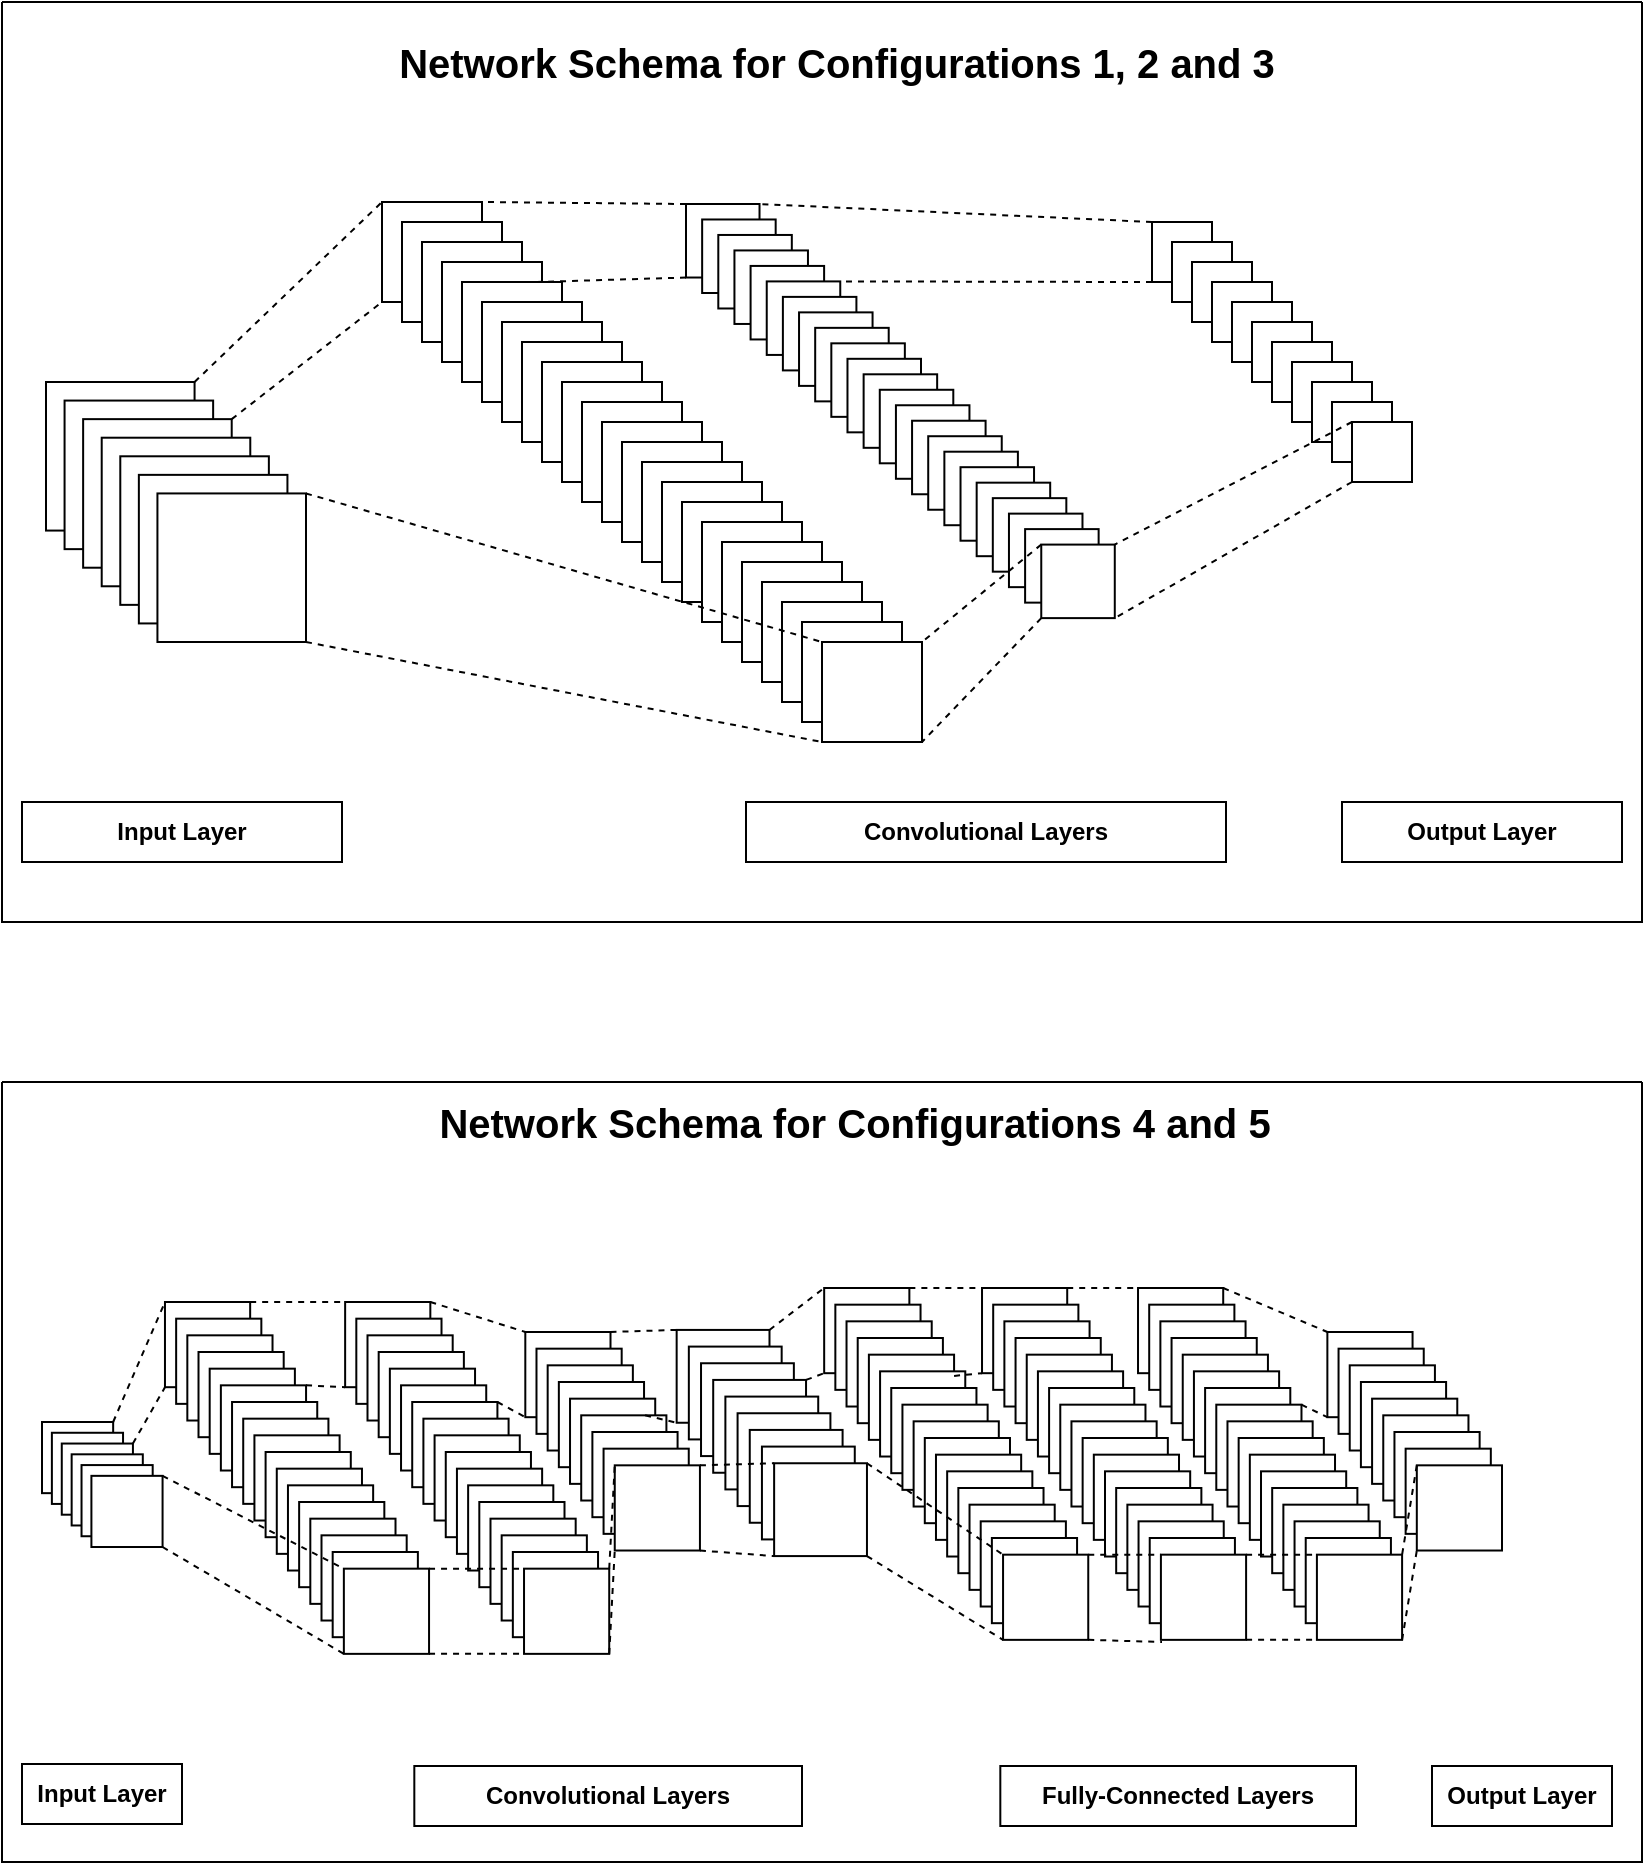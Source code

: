 <mxfile version="17.4.2" type="device"><diagram id="1okKRG-iR_ja8DP8VKv8" name="Page-1"><mxGraphModel dx="1102" dy="857" grid="1" gridSize="10" guides="1" tooltips="1" connect="1" arrows="1" fold="1" page="1" pageScale="1" pageWidth="827" pageHeight="1169" math="0" shadow="0"><root><mxCell id="0"/><mxCell id="1" parent="0"/><mxCell id="BG8SIsKOZVxSwAkK-prz-78" value="" style="group" parent="1" vertex="1" connectable="0"><mxGeometry y="40" width="820" height="460" as="geometry"/></mxCell><mxCell id="BG8SIsKOZVxSwAkK-prz-8" value="" style="group" parent="BG8SIsKOZVxSwAkK-prz-78" vertex="1" connectable="0"><mxGeometry x="22" y="190" width="130" height="130" as="geometry"/></mxCell><mxCell id="BG8SIsKOZVxSwAkK-prz-1" value="" style="whiteSpace=wrap;html=1;aspect=fixed;" parent="BG8SIsKOZVxSwAkK-prz-8" vertex="1"><mxGeometry width="74.286" height="74.286" as="geometry"/></mxCell><mxCell id="BG8SIsKOZVxSwAkK-prz-2" value="" style="whiteSpace=wrap;html=1;aspect=fixed;" parent="BG8SIsKOZVxSwAkK-prz-8" vertex="1"><mxGeometry x="9.286" y="9.286" width="74.286" height="74.286" as="geometry"/></mxCell><mxCell id="BG8SIsKOZVxSwAkK-prz-3" value="" style="whiteSpace=wrap;html=1;aspect=fixed;" parent="BG8SIsKOZVxSwAkK-prz-8" vertex="1"><mxGeometry x="18.571" y="18.571" width="74.286" height="74.286" as="geometry"/></mxCell><mxCell id="BG8SIsKOZVxSwAkK-prz-4" value="" style="whiteSpace=wrap;html=1;aspect=fixed;" parent="BG8SIsKOZVxSwAkK-prz-8" vertex="1"><mxGeometry x="27.857" y="27.857" width="74.286" height="74.286" as="geometry"/></mxCell><mxCell id="BG8SIsKOZVxSwAkK-prz-5" value="" style="whiteSpace=wrap;html=1;aspect=fixed;" parent="BG8SIsKOZVxSwAkK-prz-8" vertex="1"><mxGeometry x="37.143" y="37.143" width="74.286" height="74.286" as="geometry"/></mxCell><mxCell id="BG8SIsKOZVxSwAkK-prz-6" value="" style="whiteSpace=wrap;html=1;aspect=fixed;" parent="BG8SIsKOZVxSwAkK-prz-8" vertex="1"><mxGeometry x="46.429" y="46.429" width="74.286" height="74.286" as="geometry"/></mxCell><mxCell id="BG8SIsKOZVxSwAkK-prz-7" value="" style="whiteSpace=wrap;html=1;aspect=fixed;" parent="BG8SIsKOZVxSwAkK-prz-8" vertex="1"><mxGeometry x="55.714" y="55.714" width="74.286" height="74.286" as="geometry"/></mxCell><mxCell id="BG8SIsKOZVxSwAkK-prz-34" value="" style="group" parent="BG8SIsKOZVxSwAkK-prz-78" vertex="1" connectable="0"><mxGeometry x="190" y="100" width="270" height="270" as="geometry"/></mxCell><mxCell id="BG8SIsKOZVxSwAkK-prz-9" value="" style="whiteSpace=wrap;html=1;aspect=fixed;" parent="BG8SIsKOZVxSwAkK-prz-34" vertex="1"><mxGeometry width="50" height="50" as="geometry"/></mxCell><mxCell id="BG8SIsKOZVxSwAkK-prz-10" value="" style="whiteSpace=wrap;html=1;aspect=fixed;" parent="BG8SIsKOZVxSwAkK-prz-34" vertex="1"><mxGeometry x="10" y="10" width="50" height="50" as="geometry"/></mxCell><mxCell id="BG8SIsKOZVxSwAkK-prz-11" value="" style="whiteSpace=wrap;html=1;aspect=fixed;" parent="BG8SIsKOZVxSwAkK-prz-34" vertex="1"><mxGeometry x="20" y="20" width="50" height="50" as="geometry"/></mxCell><mxCell id="BG8SIsKOZVxSwAkK-prz-12" value="" style="whiteSpace=wrap;html=1;aspect=fixed;" parent="BG8SIsKOZVxSwAkK-prz-34" vertex="1"><mxGeometry x="30" y="30" width="50" height="50" as="geometry"/></mxCell><mxCell id="BG8SIsKOZVxSwAkK-prz-13" value="" style="whiteSpace=wrap;html=1;aspect=fixed;" parent="BG8SIsKOZVxSwAkK-prz-34" vertex="1"><mxGeometry x="40" y="40" width="50" height="50" as="geometry"/></mxCell><mxCell id="BG8SIsKOZVxSwAkK-prz-14" value="" style="whiteSpace=wrap;html=1;aspect=fixed;" parent="BG8SIsKOZVxSwAkK-prz-34" vertex="1"><mxGeometry x="50" y="50" width="50" height="50" as="geometry"/></mxCell><mxCell id="BG8SIsKOZVxSwAkK-prz-15" value="" style="whiteSpace=wrap;html=1;aspect=fixed;" parent="BG8SIsKOZVxSwAkK-prz-34" vertex="1"><mxGeometry x="60" y="60" width="50" height="50" as="geometry"/></mxCell><mxCell id="BG8SIsKOZVxSwAkK-prz-16" value="" style="whiteSpace=wrap;html=1;aspect=fixed;" parent="BG8SIsKOZVxSwAkK-prz-34" vertex="1"><mxGeometry x="70" y="70" width="50" height="50" as="geometry"/></mxCell><mxCell id="BG8SIsKOZVxSwAkK-prz-17" value="" style="whiteSpace=wrap;html=1;aspect=fixed;" parent="BG8SIsKOZVxSwAkK-prz-34" vertex="1"><mxGeometry x="80" y="80" width="50" height="50" as="geometry"/></mxCell><mxCell id="BG8SIsKOZVxSwAkK-prz-18" value="" style="whiteSpace=wrap;html=1;aspect=fixed;" parent="BG8SIsKOZVxSwAkK-prz-34" vertex="1"><mxGeometry x="90" y="90" width="50" height="50" as="geometry"/></mxCell><mxCell id="BG8SIsKOZVxSwAkK-prz-19" value="" style="whiteSpace=wrap;html=1;aspect=fixed;" parent="BG8SIsKOZVxSwAkK-prz-34" vertex="1"><mxGeometry x="100" y="100" width="50" height="50" as="geometry"/></mxCell><mxCell id="BG8SIsKOZVxSwAkK-prz-20" value="" style="whiteSpace=wrap;html=1;aspect=fixed;" parent="BG8SIsKOZVxSwAkK-prz-34" vertex="1"><mxGeometry x="110" y="110" width="50" height="50" as="geometry"/></mxCell><mxCell id="BG8SIsKOZVxSwAkK-prz-21" value="" style="whiteSpace=wrap;html=1;aspect=fixed;" parent="BG8SIsKOZVxSwAkK-prz-34" vertex="1"><mxGeometry x="120" y="120" width="50" height="50" as="geometry"/></mxCell><mxCell id="BG8SIsKOZVxSwAkK-prz-24" value="" style="whiteSpace=wrap;html=1;aspect=fixed;" parent="BG8SIsKOZVxSwAkK-prz-34" vertex="1"><mxGeometry x="130" y="130" width="50" height="50" as="geometry"/></mxCell><mxCell id="BG8SIsKOZVxSwAkK-prz-25" value="" style="whiteSpace=wrap;html=1;aspect=fixed;" parent="BG8SIsKOZVxSwAkK-prz-34" vertex="1"><mxGeometry x="140" y="140" width="50" height="50" as="geometry"/></mxCell><mxCell id="BG8SIsKOZVxSwAkK-prz-26" value="" style="whiteSpace=wrap;html=1;aspect=fixed;" parent="BG8SIsKOZVxSwAkK-prz-34" vertex="1"><mxGeometry x="150" y="150" width="50" height="50" as="geometry"/></mxCell><mxCell id="BG8SIsKOZVxSwAkK-prz-27" value="" style="whiteSpace=wrap;html=1;aspect=fixed;" parent="BG8SIsKOZVxSwAkK-prz-34" vertex="1"><mxGeometry x="160" y="160" width="50" height="50" as="geometry"/></mxCell><mxCell id="BG8SIsKOZVxSwAkK-prz-28" value="" style="whiteSpace=wrap;html=1;aspect=fixed;" parent="BG8SIsKOZVxSwAkK-prz-34" vertex="1"><mxGeometry x="170" y="170" width="50" height="50" as="geometry"/></mxCell><mxCell id="BG8SIsKOZVxSwAkK-prz-29" value="" style="whiteSpace=wrap;html=1;aspect=fixed;" parent="BG8SIsKOZVxSwAkK-prz-34" vertex="1"><mxGeometry x="180" y="180" width="50" height="50" as="geometry"/></mxCell><mxCell id="BG8SIsKOZVxSwAkK-prz-30" value="" style="whiteSpace=wrap;html=1;aspect=fixed;" parent="BG8SIsKOZVxSwAkK-prz-34" vertex="1"><mxGeometry x="190" y="190" width="50" height="50" as="geometry"/></mxCell><mxCell id="BG8SIsKOZVxSwAkK-prz-31" value="" style="whiteSpace=wrap;html=1;aspect=fixed;" parent="BG8SIsKOZVxSwAkK-prz-34" vertex="1"><mxGeometry x="200" y="200" width="50" height="50" as="geometry"/></mxCell><mxCell id="BG8SIsKOZVxSwAkK-prz-32" value="" style="whiteSpace=wrap;html=1;aspect=fixed;" parent="BG8SIsKOZVxSwAkK-prz-34" vertex="1"><mxGeometry x="210" y="210" width="50" height="50" as="geometry"/></mxCell><mxCell id="BG8SIsKOZVxSwAkK-prz-33" value="" style="whiteSpace=wrap;html=1;aspect=fixed;" parent="BG8SIsKOZVxSwAkK-prz-34" vertex="1"><mxGeometry x="220" y="220" width="50" height="50" as="geometry"/></mxCell><mxCell id="BG8SIsKOZVxSwAkK-prz-35" value="" style="group" parent="BG8SIsKOZVxSwAkK-prz-78" vertex="1" connectable="0"><mxGeometry x="342" y="101" width="218" height="209" as="geometry"/></mxCell><mxCell id="BG8SIsKOZVxSwAkK-prz-36" value="" style="whiteSpace=wrap;html=1;aspect=fixed;" parent="BG8SIsKOZVxSwAkK-prz-35" vertex="1"><mxGeometry width="36.76" height="36.76" as="geometry"/></mxCell><mxCell id="BG8SIsKOZVxSwAkK-prz-37" value="" style="whiteSpace=wrap;html=1;aspect=fixed;" parent="BG8SIsKOZVxSwAkK-prz-35" vertex="1"><mxGeometry x="8.074" y="7.741" width="36.76" height="36.76" as="geometry"/></mxCell><mxCell id="BG8SIsKOZVxSwAkK-prz-38" value="" style="whiteSpace=wrap;html=1;aspect=fixed;" parent="BG8SIsKOZVxSwAkK-prz-35" vertex="1"><mxGeometry x="16.148" y="15.481" width="36.76" height="36.76" as="geometry"/></mxCell><mxCell id="BG8SIsKOZVxSwAkK-prz-39" value="" style="whiteSpace=wrap;html=1;aspect=fixed;" parent="BG8SIsKOZVxSwAkK-prz-35" vertex="1"><mxGeometry x="24.222" y="23.222" width="36.76" height="36.76" as="geometry"/></mxCell><mxCell id="BG8SIsKOZVxSwAkK-prz-40" value="" style="whiteSpace=wrap;html=1;aspect=fixed;" parent="BG8SIsKOZVxSwAkK-prz-35" vertex="1"><mxGeometry x="32.296" y="30.963" width="36.76" height="36.76" as="geometry"/></mxCell><mxCell id="BG8SIsKOZVxSwAkK-prz-41" value="" style="whiteSpace=wrap;html=1;aspect=fixed;" parent="BG8SIsKOZVxSwAkK-prz-35" vertex="1"><mxGeometry x="40.37" y="38.704" width="36.76" height="36.76" as="geometry"/></mxCell><mxCell id="BG8SIsKOZVxSwAkK-prz-42" value="" style="whiteSpace=wrap;html=1;aspect=fixed;" parent="BG8SIsKOZVxSwAkK-prz-35" vertex="1"><mxGeometry x="48.444" y="46.444" width="36.76" height="36.76" as="geometry"/></mxCell><mxCell id="BG8SIsKOZVxSwAkK-prz-43" value="" style="whiteSpace=wrap;html=1;aspect=fixed;" parent="BG8SIsKOZVxSwAkK-prz-35" vertex="1"><mxGeometry x="56.519" y="54.185" width="36.76" height="36.76" as="geometry"/></mxCell><mxCell id="BG8SIsKOZVxSwAkK-prz-44" value="" style="whiteSpace=wrap;html=1;aspect=fixed;" parent="BG8SIsKOZVxSwAkK-prz-35" vertex="1"><mxGeometry x="64.593" y="61.926" width="36.76" height="36.76" as="geometry"/></mxCell><mxCell id="BG8SIsKOZVxSwAkK-prz-45" value="" style="whiteSpace=wrap;html=1;aspect=fixed;" parent="BG8SIsKOZVxSwAkK-prz-35" vertex="1"><mxGeometry x="72.667" y="69.667" width="36.76" height="36.76" as="geometry"/></mxCell><mxCell id="BG8SIsKOZVxSwAkK-prz-46" value="" style="whiteSpace=wrap;html=1;aspect=fixed;" parent="BG8SIsKOZVxSwAkK-prz-35" vertex="1"><mxGeometry x="80.741" y="77.407" width="36.76" height="36.76" as="geometry"/></mxCell><mxCell id="BG8SIsKOZVxSwAkK-prz-47" value="" style="whiteSpace=wrap;html=1;aspect=fixed;" parent="BG8SIsKOZVxSwAkK-prz-35" vertex="1"><mxGeometry x="88.815" y="85.148" width="36.76" height="36.76" as="geometry"/></mxCell><mxCell id="BG8SIsKOZVxSwAkK-prz-48" value="" style="whiteSpace=wrap;html=1;aspect=fixed;" parent="BG8SIsKOZVxSwAkK-prz-35" vertex="1"><mxGeometry x="96.889" y="92.889" width="36.76" height="36.76" as="geometry"/></mxCell><mxCell id="BG8SIsKOZVxSwAkK-prz-49" value="" style="whiteSpace=wrap;html=1;aspect=fixed;" parent="BG8SIsKOZVxSwAkK-prz-35" vertex="1"><mxGeometry x="104.963" y="100.63" width="36.76" height="36.76" as="geometry"/></mxCell><mxCell id="BG8SIsKOZVxSwAkK-prz-50" value="" style="whiteSpace=wrap;html=1;aspect=fixed;" parent="BG8SIsKOZVxSwAkK-prz-35" vertex="1"><mxGeometry x="113.037" y="108.37" width="36.76" height="36.76" as="geometry"/></mxCell><mxCell id="BG8SIsKOZVxSwAkK-prz-51" value="" style="whiteSpace=wrap;html=1;aspect=fixed;" parent="BG8SIsKOZVxSwAkK-prz-35" vertex="1"><mxGeometry x="121.111" y="116.111" width="36.76" height="36.76" as="geometry"/></mxCell><mxCell id="BG8SIsKOZVxSwAkK-prz-52" value="" style="whiteSpace=wrap;html=1;aspect=fixed;" parent="BG8SIsKOZVxSwAkK-prz-35" vertex="1"><mxGeometry x="129.185" y="123.852" width="36.76" height="36.76" as="geometry"/></mxCell><mxCell id="BG8SIsKOZVxSwAkK-prz-53" value="" style="whiteSpace=wrap;html=1;aspect=fixed;" parent="BG8SIsKOZVxSwAkK-prz-35" vertex="1"><mxGeometry x="137.259" y="131.593" width="36.76" height="36.76" as="geometry"/></mxCell><mxCell id="BG8SIsKOZVxSwAkK-prz-54" value="" style="whiteSpace=wrap;html=1;aspect=fixed;" parent="BG8SIsKOZVxSwAkK-prz-35" vertex="1"><mxGeometry x="145.333" y="139.333" width="36.76" height="36.76" as="geometry"/></mxCell><mxCell id="BG8SIsKOZVxSwAkK-prz-55" value="" style="whiteSpace=wrap;html=1;aspect=fixed;" parent="BG8SIsKOZVxSwAkK-prz-35" vertex="1"><mxGeometry x="153.407" y="147.074" width="36.76" height="36.76" as="geometry"/></mxCell><mxCell id="BG8SIsKOZVxSwAkK-prz-56" value="" style="whiteSpace=wrap;html=1;aspect=fixed;" parent="BG8SIsKOZVxSwAkK-prz-35" vertex="1"><mxGeometry x="161.481" y="154.815" width="36.76" height="36.76" as="geometry"/></mxCell><mxCell id="BG8SIsKOZVxSwAkK-prz-57" value="" style="whiteSpace=wrap;html=1;aspect=fixed;" parent="BG8SIsKOZVxSwAkK-prz-35" vertex="1"><mxGeometry x="169.556" y="162.556" width="36.76" height="36.76" as="geometry"/></mxCell><mxCell id="BG8SIsKOZVxSwAkK-prz-58" value="" style="whiteSpace=wrap;html=1;aspect=fixed;" parent="BG8SIsKOZVxSwAkK-prz-35" vertex="1"><mxGeometry x="177.63" y="170.296" width="36.76" height="36.76" as="geometry"/></mxCell><mxCell id="BG8SIsKOZVxSwAkK-prz-70" value="" style="group;fillColor=none;" parent="BG8SIsKOZVxSwAkK-prz-78" vertex="1" connectable="0"><mxGeometry x="575" y="110" width="130" height="130" as="geometry"/></mxCell><mxCell id="BG8SIsKOZVxSwAkK-prz-59" value="" style="whiteSpace=wrap;html=1;aspect=fixed;" parent="BG8SIsKOZVxSwAkK-prz-70" vertex="1"><mxGeometry width="30" height="30" as="geometry"/></mxCell><mxCell id="BG8SIsKOZVxSwAkK-prz-60" value="" style="whiteSpace=wrap;html=1;aspect=fixed;" parent="BG8SIsKOZVxSwAkK-prz-70" vertex="1"><mxGeometry x="10" y="10" width="30" height="30" as="geometry"/></mxCell><mxCell id="BG8SIsKOZVxSwAkK-prz-61" value="" style="whiteSpace=wrap;html=1;aspect=fixed;" parent="BG8SIsKOZVxSwAkK-prz-70" vertex="1"><mxGeometry x="20" y="20" width="30" height="30" as="geometry"/></mxCell><mxCell id="BG8SIsKOZVxSwAkK-prz-62" value="" style="whiteSpace=wrap;html=1;aspect=fixed;" parent="BG8SIsKOZVxSwAkK-prz-70" vertex="1"><mxGeometry x="30" y="30" width="30" height="30" as="geometry"/></mxCell><mxCell id="BG8SIsKOZVxSwAkK-prz-63" value="" style="whiteSpace=wrap;html=1;aspect=fixed;" parent="BG8SIsKOZVxSwAkK-prz-70" vertex="1"><mxGeometry x="40" y="40" width="30" height="30" as="geometry"/></mxCell><mxCell id="BG8SIsKOZVxSwAkK-prz-64" value="" style="whiteSpace=wrap;html=1;aspect=fixed;" parent="BG8SIsKOZVxSwAkK-prz-70" vertex="1"><mxGeometry x="50" y="50" width="30" height="30" as="geometry"/></mxCell><mxCell id="BG8SIsKOZVxSwAkK-prz-65" value="" style="whiteSpace=wrap;html=1;aspect=fixed;" parent="BG8SIsKOZVxSwAkK-prz-70" vertex="1"><mxGeometry x="60" y="60" width="30" height="30" as="geometry"/></mxCell><mxCell id="BG8SIsKOZVxSwAkK-prz-66" value="" style="whiteSpace=wrap;html=1;aspect=fixed;" parent="BG8SIsKOZVxSwAkK-prz-70" vertex="1"><mxGeometry x="70" y="70" width="30" height="30" as="geometry"/></mxCell><mxCell id="BG8SIsKOZVxSwAkK-prz-67" value="" style="whiteSpace=wrap;html=1;aspect=fixed;" parent="BG8SIsKOZVxSwAkK-prz-70" vertex="1"><mxGeometry x="80" y="80" width="30" height="30" as="geometry"/></mxCell><mxCell id="BG8SIsKOZVxSwAkK-prz-68" value="" style="whiteSpace=wrap;html=1;aspect=fixed;" parent="BG8SIsKOZVxSwAkK-prz-70" vertex="1"><mxGeometry x="90" y="90" width="30" height="30" as="geometry"/></mxCell><mxCell id="BG8SIsKOZVxSwAkK-prz-69" value="" style="whiteSpace=wrap;html=1;aspect=fixed;" parent="BG8SIsKOZVxSwAkK-prz-70" vertex="1"><mxGeometry x="100" y="100" width="30" height="30" as="geometry"/></mxCell><mxCell id="BG8SIsKOZVxSwAkK-prz-73" value="&lt;b&gt;Convolutional Layers&lt;/b&gt;" style="text;html=1;strokeColor=default;fillColor=none;align=center;verticalAlign=middle;whiteSpace=wrap;rounded=0;" parent="BG8SIsKOZVxSwAkK-prz-78" vertex="1"><mxGeometry x="372" y="400" width="240" height="30" as="geometry"/></mxCell><mxCell id="BG8SIsKOZVxSwAkK-prz-74" value="&lt;b&gt;Input Layer&lt;/b&gt;" style="text;html=1;strokeColor=default;fillColor=none;align=center;verticalAlign=middle;whiteSpace=wrap;rounded=0;" parent="BG8SIsKOZVxSwAkK-prz-78" vertex="1"><mxGeometry x="10" y="400" width="160" height="30" as="geometry"/></mxCell><mxCell id="BG8SIsKOZVxSwAkK-prz-75" value="&lt;b&gt;Output Layer&lt;/b&gt;" style="text;html=1;strokeColor=default;fillColor=none;align=center;verticalAlign=middle;whiteSpace=wrap;rounded=0;" parent="BG8SIsKOZVxSwAkK-prz-78" vertex="1"><mxGeometry x="670" y="400" width="140" height="30" as="geometry"/></mxCell><mxCell id="BG8SIsKOZVxSwAkK-prz-76" value="" style="swimlane;startSize=0;strokeColor=default;fillColor=none;" parent="BG8SIsKOZVxSwAkK-prz-78" vertex="1"><mxGeometry width="820" height="460" as="geometry"/></mxCell><mxCell id="BG8SIsKOZVxSwAkK-prz-77" value="&lt;b style=&quot;font-size: 20px&quot;&gt;Network Schema for Configurations 1, 2 and 3&lt;/b&gt;" style="text;html=1;align=center;verticalAlign=middle;resizable=0;points=[];autosize=1;strokeColor=none;fillColor=none;fontSize=20;" parent="BG8SIsKOZVxSwAkK-prz-76" vertex="1"><mxGeometry x="191.9" y="15" width="450" height="30" as="geometry"/></mxCell><mxCell id="BG8SIsKOZVxSwAkK-prz-79" value="" style="endArrow=none;html=1;rounded=0;fontSize=20;exitX=1;exitY=1;exitDx=0;exitDy=0;entryX=0;entryY=1;entryDx=0;entryDy=0;dashed=1;" parent="BG8SIsKOZVxSwAkK-prz-78" source="BG8SIsKOZVxSwAkK-prz-7" target="BG8SIsKOZVxSwAkK-prz-33" edge="1"><mxGeometry width="50" height="50" relative="1" as="geometry"><mxPoint x="390" y="320" as="sourcePoint"/><mxPoint x="440" y="270" as="targetPoint"/></mxGeometry></mxCell><mxCell id="BG8SIsKOZVxSwAkK-prz-80" value="" style="endArrow=none;html=1;rounded=0;fontSize=20;exitX=1;exitY=0;exitDx=0;exitDy=0;entryX=0;entryY=0;entryDx=0;entryDy=0;dashed=1;" parent="BG8SIsKOZVxSwAkK-prz-78" source="BG8SIsKOZVxSwAkK-prz-7" target="BG8SIsKOZVxSwAkK-prz-33" edge="1"><mxGeometry width="50" height="50" relative="1" as="geometry"><mxPoint x="162" y="330" as="sourcePoint"/><mxPoint x="420" y="380" as="targetPoint"/></mxGeometry></mxCell><mxCell id="BG8SIsKOZVxSwAkK-prz-81" value="" style="endArrow=none;html=1;rounded=0;fontSize=20;exitX=1;exitY=0;exitDx=0;exitDy=0;entryX=0;entryY=0;entryDx=0;entryDy=0;dashed=1;" parent="BG8SIsKOZVxSwAkK-prz-78" source="BG8SIsKOZVxSwAkK-prz-1" target="BG8SIsKOZVxSwAkK-prz-9" edge="1"><mxGeometry width="50" height="50" relative="1" as="geometry"><mxPoint x="172" y="340" as="sourcePoint"/><mxPoint x="430" y="390" as="targetPoint"/></mxGeometry></mxCell><mxCell id="BG8SIsKOZVxSwAkK-prz-82" value="" style="endArrow=none;html=1;rounded=0;fontSize=20;exitX=1;exitY=0;exitDx=0;exitDy=0;entryX=0;entryY=1;entryDx=0;entryDy=0;dashed=1;" parent="BG8SIsKOZVxSwAkK-prz-78" source="BG8SIsKOZVxSwAkK-prz-3" target="BG8SIsKOZVxSwAkK-prz-9" edge="1"><mxGeometry width="50" height="50" relative="1" as="geometry"><mxPoint x="106.286" y="200" as="sourcePoint"/><mxPoint x="200" y="110" as="targetPoint"/></mxGeometry></mxCell><mxCell id="BG8SIsKOZVxSwAkK-prz-83" value="" style="endArrow=none;html=1;rounded=0;fontSize=20;entryX=1;entryY=0;entryDx=0;entryDy=0;dashed=1;exitX=0;exitY=0;exitDx=0;exitDy=0;" parent="BG8SIsKOZVxSwAkK-prz-78" source="BG8SIsKOZVxSwAkK-prz-36" target="BG8SIsKOZVxSwAkK-prz-9" edge="1"><mxGeometry width="50" height="50" relative="1" as="geometry"><mxPoint x="350" y="50" as="sourcePoint"/><mxPoint x="210" y="120" as="targetPoint"/></mxGeometry></mxCell><mxCell id="BG8SIsKOZVxSwAkK-prz-84" value="" style="endArrow=none;html=1;rounded=0;fontSize=20;dashed=1;exitX=0;exitY=1;exitDx=0;exitDy=0;entryX=0.75;entryY=0;entryDx=0;entryDy=0;" parent="BG8SIsKOZVxSwAkK-prz-78" source="BG8SIsKOZVxSwAkK-prz-36" target="BG8SIsKOZVxSwAkK-prz-13" edge="1"><mxGeometry width="50" height="50" relative="1" as="geometry"><mxPoint x="352" y="111.0" as="sourcePoint"/><mxPoint x="270" y="150" as="targetPoint"/></mxGeometry></mxCell><mxCell id="BG8SIsKOZVxSwAkK-prz-87" value="" style="endArrow=none;html=1;rounded=0;fontSize=20;entryX=1;entryY=0;entryDx=0;entryDy=0;dashed=1;exitX=0;exitY=0;exitDx=0;exitDy=0;" parent="BG8SIsKOZVxSwAkK-prz-78" source="BG8SIsKOZVxSwAkK-prz-58" target="BG8SIsKOZVxSwAkK-prz-33" edge="1"><mxGeometry width="50" height="50" relative="1" as="geometry"><mxPoint x="362" y="121.0" as="sourcePoint"/><mxPoint x="260" y="120" as="targetPoint"/></mxGeometry></mxCell><mxCell id="BG8SIsKOZVxSwAkK-prz-88" value="" style="endArrow=none;html=1;rounded=0;fontSize=20;entryX=1;entryY=1;entryDx=0;entryDy=0;dashed=1;exitX=0;exitY=1;exitDx=0;exitDy=0;" parent="BG8SIsKOZVxSwAkK-prz-78" source="BG8SIsKOZVxSwAkK-prz-58" target="BG8SIsKOZVxSwAkK-prz-33" edge="1"><mxGeometry width="50" height="50" relative="1" as="geometry"><mxPoint x="529.63" y="281.296" as="sourcePoint"/><mxPoint x="470" y="330" as="targetPoint"/></mxGeometry></mxCell><mxCell id="BG8SIsKOZVxSwAkK-prz-89" value="" style="endArrow=none;html=1;rounded=0;fontSize=20;entryX=1;entryY=0;entryDx=0;entryDy=0;dashed=1;exitX=0;exitY=1;exitDx=0;exitDy=0;" parent="BG8SIsKOZVxSwAkK-prz-78" source="BG8SIsKOZVxSwAkK-prz-59" target="BG8SIsKOZVxSwAkK-prz-41" edge="1"><mxGeometry width="50" height="50" relative="1" as="geometry"><mxPoint x="539.63" y="291.296" as="sourcePoint"/><mxPoint x="480" y="340" as="targetPoint"/></mxGeometry></mxCell><mxCell id="BG8SIsKOZVxSwAkK-prz-90" value="" style="endArrow=none;html=1;rounded=0;fontSize=20;entryX=1;entryY=0;entryDx=0;entryDy=0;dashed=1;exitX=0;exitY=0;exitDx=0;exitDy=0;" parent="BG8SIsKOZVxSwAkK-prz-78" source="BG8SIsKOZVxSwAkK-prz-59" target="BG8SIsKOZVxSwAkK-prz-36" edge="1"><mxGeometry width="50" height="50" relative="1" as="geometry"><mxPoint x="549.63" y="301.296" as="sourcePoint"/><mxPoint x="490" y="350" as="targetPoint"/></mxGeometry></mxCell><mxCell id="BG8SIsKOZVxSwAkK-prz-91" value="" style="endArrow=none;html=1;rounded=0;fontSize=20;entryX=1;entryY=0;entryDx=0;entryDy=0;dashed=1;exitX=0;exitY=0;exitDx=0;exitDy=0;" parent="BG8SIsKOZVxSwAkK-prz-78" source="BG8SIsKOZVxSwAkK-prz-69" target="BG8SIsKOZVxSwAkK-prz-58" edge="1"><mxGeometry width="50" height="50" relative="1" as="geometry"><mxPoint x="559.63" y="311.296" as="sourcePoint"/><mxPoint x="500" y="360" as="targetPoint"/></mxGeometry></mxCell><mxCell id="BG8SIsKOZVxSwAkK-prz-92" value="" style="endArrow=none;html=1;rounded=0;fontSize=20;entryX=1;entryY=1;entryDx=0;entryDy=0;dashed=1;exitX=0;exitY=1;exitDx=0;exitDy=0;" parent="BG8SIsKOZVxSwAkK-prz-78" source="BG8SIsKOZVxSwAkK-prz-69" target="BG8SIsKOZVxSwAkK-prz-58" edge="1"><mxGeometry width="50" height="50" relative="1" as="geometry"><mxPoint x="685" y="220" as="sourcePoint"/><mxPoint x="566.389" y="281.296" as="targetPoint"/></mxGeometry></mxCell><mxCell id="BG8SIsKOZVxSwAkK-prz-342" value="&lt;b&gt;Input Layer&lt;/b&gt;" style="text;html=1;strokeColor=default;fillColor=none;align=center;verticalAlign=middle;whiteSpace=wrap;rounded=0;" parent="1" vertex="1"><mxGeometry x="10" y="921" width="80" height="30" as="geometry"/></mxCell><mxCell id="BG8SIsKOZVxSwAkK-prz-343" value="&lt;b&gt;Convolutional Layers&lt;/b&gt;" style="text;html=1;strokeColor=default;fillColor=none;align=center;verticalAlign=middle;whiteSpace=wrap;rounded=0;" parent="1" vertex="1"><mxGeometry x="206.16" y="922" width="193.84" height="30" as="geometry"/></mxCell><mxCell id="BG8SIsKOZVxSwAkK-prz-344" value="&lt;b&gt;Fully-Connected Layers&lt;/b&gt;" style="text;html=1;strokeColor=default;fillColor=none;align=center;verticalAlign=middle;whiteSpace=wrap;rounded=0;" parent="1" vertex="1"><mxGeometry x="499.16" y="922" width="177.84" height="30" as="geometry"/></mxCell><mxCell id="BG8SIsKOZVxSwAkK-prz-345" value="" style="group" parent="1" vertex="1" connectable="0"><mxGeometry x="20" y="683" width="730" height="222" as="geometry"/></mxCell><mxCell id="BG8SIsKOZVxSwAkK-prz-227" value="" style="group" parent="BG8SIsKOZVxSwAkK-prz-345" vertex="1" connectable="0"><mxGeometry y="67" width="64.238" height="70" as="geometry"/></mxCell><mxCell id="BG8SIsKOZVxSwAkK-prz-179" value="" style="whiteSpace=wrap;html=1;aspect=fixed;fontSize=20;strokeColor=default;fillColor=#FFFFFF;" parent="BG8SIsKOZVxSwAkK-prz-227" vertex="1"><mxGeometry width="35.578" height="35.578" as="geometry"/></mxCell><mxCell id="BG8SIsKOZVxSwAkK-prz-180" value="" style="whiteSpace=wrap;html=1;aspect=fixed;fontSize=20;strokeColor=default;fillColor=#FFFFFF;" parent="BG8SIsKOZVxSwAkK-prz-227" vertex="1"><mxGeometry x="4.941" y="5.385" width="35.578" height="35.578" as="geometry"/></mxCell><mxCell id="BG8SIsKOZVxSwAkK-prz-181" value="" style="whiteSpace=wrap;html=1;aspect=fixed;fontSize=20;strokeColor=default;fillColor=#FFFFFF;" parent="BG8SIsKOZVxSwAkK-prz-227" vertex="1"><mxGeometry x="9.883" y="10.769" width="35.578" height="35.578" as="geometry"/></mxCell><mxCell id="BG8SIsKOZVxSwAkK-prz-182" value="" style="whiteSpace=wrap;html=1;aspect=fixed;fontSize=20;strokeColor=default;fillColor=#FFFFFF;" parent="BG8SIsKOZVxSwAkK-prz-227" vertex="1"><mxGeometry x="14.824" y="16.154" width="35.578" height="35.578" as="geometry"/></mxCell><mxCell id="BG8SIsKOZVxSwAkK-prz-183" value="" style="whiteSpace=wrap;html=1;aspect=fixed;fontSize=20;strokeColor=default;fillColor=#FFFFFF;" parent="BG8SIsKOZVxSwAkK-prz-227" vertex="1"><mxGeometry x="19.766" y="21.538" width="35.578" height="35.578" as="geometry"/></mxCell><mxCell id="BG8SIsKOZVxSwAkK-prz-184" value="" style="whiteSpace=wrap;html=1;aspect=fixed;fontSize=20;strokeColor=default;fillColor=#FFFFFF;" parent="BG8SIsKOZVxSwAkK-prz-227" vertex="1"><mxGeometry x="24.707" y="26.923" width="35.578" height="35.578" as="geometry"/></mxCell><mxCell id="BG8SIsKOZVxSwAkK-prz-264" value="" style="group" parent="BG8SIsKOZVxSwAkK-prz-345" vertex="1" connectable="0"><mxGeometry x="61.485" y="7" width="435.047" height="215" as="geometry"/></mxCell><mxCell id="BG8SIsKOZVxSwAkK-prz-207" value="" style="group" parent="BG8SIsKOZVxSwAkK-prz-264" vertex="1" connectable="0"><mxGeometry width="134.168" height="200" as="geometry"/></mxCell><mxCell id="BG8SIsKOZVxSwAkK-prz-190" value="" style="whiteSpace=wrap;html=1;aspect=fixed;fontSize=20;strokeColor=default;fillColor=#FFFFFF;" parent="BG8SIsKOZVxSwAkK-prz-207" vertex="1"><mxGeometry width="42.593" height="42.593" as="geometry"/></mxCell><mxCell id="BG8SIsKOZVxSwAkK-prz-191" value="" style="whiteSpace=wrap;html=1;aspect=fixed;fontSize=20;strokeColor=default;fillColor=#FFFFFF;" parent="BG8SIsKOZVxSwAkK-prz-207" vertex="1"><mxGeometry x="5.59" y="8.333" width="42.593" height="42.593" as="geometry"/></mxCell><mxCell id="BG8SIsKOZVxSwAkK-prz-192" value="" style="whiteSpace=wrap;html=1;aspect=fixed;fontSize=20;strokeColor=default;fillColor=#FFFFFF;" parent="BG8SIsKOZVxSwAkK-prz-207" vertex="1"><mxGeometry x="11.181" y="16.667" width="42.593" height="42.593" as="geometry"/></mxCell><mxCell id="BG8SIsKOZVxSwAkK-prz-193" value="" style="whiteSpace=wrap;html=1;aspect=fixed;fontSize=20;strokeColor=default;fillColor=#FFFFFF;" parent="BG8SIsKOZVxSwAkK-prz-207" vertex="1"><mxGeometry x="16.771" y="25" width="42.593" height="42.593" as="geometry"/></mxCell><mxCell id="BG8SIsKOZVxSwAkK-prz-194" value="" style="whiteSpace=wrap;html=1;aspect=fixed;fontSize=20;strokeColor=default;fillColor=#FFFFFF;" parent="BG8SIsKOZVxSwAkK-prz-207" vertex="1"><mxGeometry x="22.361" y="33.333" width="42.593" height="42.593" as="geometry"/></mxCell><mxCell id="BG8SIsKOZVxSwAkK-prz-195" value="" style="whiteSpace=wrap;html=1;aspect=fixed;fontSize=20;strokeColor=default;fillColor=#FFFFFF;" parent="BG8SIsKOZVxSwAkK-prz-207" vertex="1"><mxGeometry x="27.952" y="41.667" width="42.593" height="42.593" as="geometry"/></mxCell><mxCell id="BG8SIsKOZVxSwAkK-prz-196" value="" style="whiteSpace=wrap;html=1;aspect=fixed;fontSize=20;strokeColor=default;fillColor=#FFFFFF;" parent="BG8SIsKOZVxSwAkK-prz-207" vertex="1"><mxGeometry x="33.542" y="50" width="42.593" height="42.593" as="geometry"/></mxCell><mxCell id="BG8SIsKOZVxSwAkK-prz-197" value="" style="whiteSpace=wrap;html=1;aspect=fixed;fontSize=20;strokeColor=default;fillColor=#FFFFFF;" parent="BG8SIsKOZVxSwAkK-prz-207" vertex="1"><mxGeometry x="39.132" y="58.333" width="42.593" height="42.593" as="geometry"/></mxCell><mxCell id="BG8SIsKOZVxSwAkK-prz-198" value="" style="whiteSpace=wrap;html=1;aspect=fixed;fontSize=20;strokeColor=default;fillColor=#FFFFFF;" parent="BG8SIsKOZVxSwAkK-prz-207" vertex="1"><mxGeometry x="44.723" y="66.667" width="42.593" height="42.593" as="geometry"/></mxCell><mxCell id="BG8SIsKOZVxSwAkK-prz-199" value="" style="whiteSpace=wrap;html=1;aspect=fixed;fontSize=20;strokeColor=default;fillColor=#FFFFFF;" parent="BG8SIsKOZVxSwAkK-prz-207" vertex="1"><mxGeometry x="50.313" y="75" width="42.593" height="42.593" as="geometry"/></mxCell><mxCell id="BG8SIsKOZVxSwAkK-prz-200" value="" style="whiteSpace=wrap;html=1;aspect=fixed;fontSize=20;strokeColor=default;fillColor=#FFFFFF;" parent="BG8SIsKOZVxSwAkK-prz-207" vertex="1"><mxGeometry x="55.903" y="83.333" width="42.593" height="42.593" as="geometry"/></mxCell><mxCell id="BG8SIsKOZVxSwAkK-prz-201" value="" style="whiteSpace=wrap;html=1;aspect=fixed;fontSize=20;strokeColor=default;fillColor=#FFFFFF;" parent="BG8SIsKOZVxSwAkK-prz-207" vertex="1"><mxGeometry x="61.494" y="91.667" width="42.593" height="42.593" as="geometry"/></mxCell><mxCell id="BG8SIsKOZVxSwAkK-prz-202" value="" style="whiteSpace=wrap;html=1;aspect=fixed;fontSize=20;strokeColor=default;fillColor=#FFFFFF;" parent="BG8SIsKOZVxSwAkK-prz-207" vertex="1"><mxGeometry x="67.084" y="100" width="42.593" height="42.593" as="geometry"/></mxCell><mxCell id="BG8SIsKOZVxSwAkK-prz-203" value="" style="whiteSpace=wrap;html=1;aspect=fixed;fontSize=20;strokeColor=default;fillColor=#FFFFFF;" parent="BG8SIsKOZVxSwAkK-prz-207" vertex="1"><mxGeometry x="72.675" y="108.333" width="42.593" height="42.593" as="geometry"/></mxCell><mxCell id="BG8SIsKOZVxSwAkK-prz-204" value="" style="whiteSpace=wrap;html=1;aspect=fixed;fontSize=20;strokeColor=default;fillColor=#FFFFFF;" parent="BG8SIsKOZVxSwAkK-prz-207" vertex="1"><mxGeometry x="78.265" y="116.667" width="42.593" height="42.593" as="geometry"/></mxCell><mxCell id="BG8SIsKOZVxSwAkK-prz-205" value="" style="whiteSpace=wrap;html=1;aspect=fixed;fontSize=20;strokeColor=default;fillColor=#FFFFFF;" parent="BG8SIsKOZVxSwAkK-prz-207" vertex="1"><mxGeometry x="83.855" y="125" width="42.593" height="42.593" as="geometry"/></mxCell><mxCell id="BG8SIsKOZVxSwAkK-prz-206" value="" style="whiteSpace=wrap;html=1;aspect=fixed;fontSize=20;strokeColor=default;fillColor=#FFFFFF;" parent="BG8SIsKOZVxSwAkK-prz-207" vertex="1"><mxGeometry x="89.446" y="133.333" width="42.593" height="42.593" as="geometry"/></mxCell><mxCell id="BG8SIsKOZVxSwAkK-prz-208" value="" style="group" parent="BG8SIsKOZVxSwAkK-prz-264" vertex="1" connectable="0"><mxGeometry x="90.084" width="134.168" height="200" as="geometry"/></mxCell><mxCell id="BG8SIsKOZVxSwAkK-prz-209" value="" style="whiteSpace=wrap;html=1;aspect=fixed;fontSize=20;strokeColor=default;fillColor=#FFFFFF;" parent="BG8SIsKOZVxSwAkK-prz-208" vertex="1"><mxGeometry width="42.593" height="42.593" as="geometry"/></mxCell><mxCell id="BG8SIsKOZVxSwAkK-prz-210" value="" style="whiteSpace=wrap;html=1;aspect=fixed;fontSize=20;strokeColor=default;fillColor=#FFFFFF;" parent="BG8SIsKOZVxSwAkK-prz-208" vertex="1"><mxGeometry x="5.59" y="8.333" width="42.593" height="42.593" as="geometry"/></mxCell><mxCell id="BG8SIsKOZVxSwAkK-prz-211" value="" style="whiteSpace=wrap;html=1;aspect=fixed;fontSize=20;strokeColor=default;fillColor=#FFFFFF;" parent="BG8SIsKOZVxSwAkK-prz-208" vertex="1"><mxGeometry x="11.181" y="16.667" width="42.593" height="42.593" as="geometry"/></mxCell><mxCell id="BG8SIsKOZVxSwAkK-prz-212" value="" style="whiteSpace=wrap;html=1;aspect=fixed;fontSize=20;strokeColor=default;fillColor=#FFFFFF;" parent="BG8SIsKOZVxSwAkK-prz-208" vertex="1"><mxGeometry x="16.771" y="25" width="42.593" height="42.593" as="geometry"/></mxCell><mxCell id="BG8SIsKOZVxSwAkK-prz-213" value="" style="whiteSpace=wrap;html=1;aspect=fixed;fontSize=20;strokeColor=default;fillColor=#FFFFFF;" parent="BG8SIsKOZVxSwAkK-prz-208" vertex="1"><mxGeometry x="22.361" y="33.333" width="42.593" height="42.593" as="geometry"/></mxCell><mxCell id="BG8SIsKOZVxSwAkK-prz-214" value="" style="whiteSpace=wrap;html=1;aspect=fixed;fontSize=20;strokeColor=default;fillColor=#FFFFFF;" parent="BG8SIsKOZVxSwAkK-prz-208" vertex="1"><mxGeometry x="27.952" y="41.667" width="42.593" height="42.593" as="geometry"/></mxCell><mxCell id="BG8SIsKOZVxSwAkK-prz-215" value="" style="whiteSpace=wrap;html=1;aspect=fixed;fontSize=20;strokeColor=default;fillColor=#FFFFFF;" parent="BG8SIsKOZVxSwAkK-prz-208" vertex="1"><mxGeometry x="33.542" y="50" width="42.593" height="42.593" as="geometry"/></mxCell><mxCell id="BG8SIsKOZVxSwAkK-prz-216" value="" style="whiteSpace=wrap;html=1;aspect=fixed;fontSize=20;strokeColor=default;fillColor=#FFFFFF;" parent="BG8SIsKOZVxSwAkK-prz-208" vertex="1"><mxGeometry x="39.132" y="58.333" width="42.593" height="42.593" as="geometry"/></mxCell><mxCell id="BG8SIsKOZVxSwAkK-prz-217" value="" style="whiteSpace=wrap;html=1;aspect=fixed;fontSize=20;strokeColor=default;fillColor=#FFFFFF;" parent="BG8SIsKOZVxSwAkK-prz-208" vertex="1"><mxGeometry x="44.723" y="66.667" width="42.593" height="42.593" as="geometry"/></mxCell><mxCell id="BG8SIsKOZVxSwAkK-prz-218" value="" style="whiteSpace=wrap;html=1;aspect=fixed;fontSize=20;strokeColor=default;fillColor=#FFFFFF;" parent="BG8SIsKOZVxSwAkK-prz-208" vertex="1"><mxGeometry x="50.313" y="75" width="42.593" height="42.593" as="geometry"/></mxCell><mxCell id="BG8SIsKOZVxSwAkK-prz-219" value="" style="whiteSpace=wrap;html=1;aspect=fixed;fontSize=20;strokeColor=default;fillColor=#FFFFFF;" parent="BG8SIsKOZVxSwAkK-prz-208" vertex="1"><mxGeometry x="55.903" y="83.333" width="42.593" height="42.593" as="geometry"/></mxCell><mxCell id="BG8SIsKOZVxSwAkK-prz-220" value="" style="whiteSpace=wrap;html=1;aspect=fixed;fontSize=20;strokeColor=default;fillColor=#FFFFFF;" parent="BG8SIsKOZVxSwAkK-prz-208" vertex="1"><mxGeometry x="61.494" y="91.667" width="42.593" height="42.593" as="geometry"/></mxCell><mxCell id="BG8SIsKOZVxSwAkK-prz-221" value="" style="whiteSpace=wrap;html=1;aspect=fixed;fontSize=20;strokeColor=default;fillColor=#FFFFFF;" parent="BG8SIsKOZVxSwAkK-prz-208" vertex="1"><mxGeometry x="67.084" y="100" width="42.593" height="42.593" as="geometry"/></mxCell><mxCell id="BG8SIsKOZVxSwAkK-prz-222" value="" style="whiteSpace=wrap;html=1;aspect=fixed;fontSize=20;strokeColor=default;fillColor=#FFFFFF;" parent="BG8SIsKOZVxSwAkK-prz-208" vertex="1"><mxGeometry x="72.675" y="108.333" width="42.593" height="42.593" as="geometry"/></mxCell><mxCell id="BG8SIsKOZVxSwAkK-prz-223" value="" style="whiteSpace=wrap;html=1;aspect=fixed;fontSize=20;strokeColor=default;fillColor=#FFFFFF;" parent="BG8SIsKOZVxSwAkK-prz-208" vertex="1"><mxGeometry x="78.265" y="116.667" width="42.593" height="42.593" as="geometry"/></mxCell><mxCell id="BG8SIsKOZVxSwAkK-prz-224" value="" style="whiteSpace=wrap;html=1;aspect=fixed;fontSize=20;strokeColor=default;fillColor=#FFFFFF;" parent="BG8SIsKOZVxSwAkK-prz-208" vertex="1"><mxGeometry x="83.855" y="125" width="42.593" height="42.593" as="geometry"/></mxCell><mxCell id="BG8SIsKOZVxSwAkK-prz-225" value="" style="whiteSpace=wrap;html=1;aspect=fixed;fontSize=20;strokeColor=default;fillColor=#FFFFFF;" parent="BG8SIsKOZVxSwAkK-prz-208" vertex="1"><mxGeometry x="89.446" y="133.333" width="42.593" height="42.593" as="geometry"/></mxCell><mxCell id="BG8SIsKOZVxSwAkK-prz-228" value="" style="group" parent="BG8SIsKOZVxSwAkK-prz-264" vertex="1" connectable="0"><mxGeometry x="180.169" y="15" width="254.878" height="200" as="geometry"/></mxCell><mxCell id="BG8SIsKOZVxSwAkK-prz-229" value="" style="whiteSpace=wrap;html=1;aspect=fixed;fontSize=20;strokeColor=default;fillColor=#FFFFFF;" parent="BG8SIsKOZVxSwAkK-prz-228" vertex="1"><mxGeometry width="42.593" height="42.593" as="geometry"/></mxCell><mxCell id="BG8SIsKOZVxSwAkK-prz-230" value="" style="whiteSpace=wrap;html=1;aspect=fixed;fontSize=20;strokeColor=default;fillColor=#FFFFFF;" parent="BG8SIsKOZVxSwAkK-prz-228" vertex="1"><mxGeometry x="5.59" y="8.333" width="42.593" height="42.593" as="geometry"/></mxCell><mxCell id="BG8SIsKOZVxSwAkK-prz-231" value="" style="whiteSpace=wrap;html=1;aspect=fixed;fontSize=20;strokeColor=default;fillColor=#FFFFFF;" parent="BG8SIsKOZVxSwAkK-prz-228" vertex="1"><mxGeometry x="11.181" y="16.667" width="42.593" height="42.593" as="geometry"/></mxCell><mxCell id="BG8SIsKOZVxSwAkK-prz-232" value="" style="whiteSpace=wrap;html=1;aspect=fixed;fontSize=20;strokeColor=default;fillColor=#FFFFFF;" parent="BG8SIsKOZVxSwAkK-prz-228" vertex="1"><mxGeometry x="16.771" y="25" width="42.593" height="42.593" as="geometry"/></mxCell><mxCell id="BG8SIsKOZVxSwAkK-prz-233" value="" style="whiteSpace=wrap;html=1;aspect=fixed;fontSize=20;strokeColor=default;fillColor=#FFFFFF;" parent="BG8SIsKOZVxSwAkK-prz-228" vertex="1"><mxGeometry x="22.361" y="33.333" width="42.593" height="42.593" as="geometry"/></mxCell><mxCell id="BG8SIsKOZVxSwAkK-prz-234" value="" style="whiteSpace=wrap;html=1;aspect=fixed;fontSize=20;strokeColor=default;fillColor=#FFFFFF;" parent="BG8SIsKOZVxSwAkK-prz-228" vertex="1"><mxGeometry x="27.952" y="41.667" width="42.593" height="42.593" as="geometry"/></mxCell><mxCell id="BG8SIsKOZVxSwAkK-prz-235" value="" style="whiteSpace=wrap;html=1;aspect=fixed;fontSize=20;strokeColor=default;fillColor=#FFFFFF;" parent="BG8SIsKOZVxSwAkK-prz-228" vertex="1"><mxGeometry x="33.542" y="50" width="42.593" height="42.593" as="geometry"/></mxCell><mxCell id="BG8SIsKOZVxSwAkK-prz-236" value="" style="whiteSpace=wrap;html=1;aspect=fixed;fontSize=20;strokeColor=default;fillColor=#FFFFFF;" parent="BG8SIsKOZVxSwAkK-prz-228" vertex="1"><mxGeometry x="39.132" y="58.333" width="42.593" height="42.593" as="geometry"/></mxCell><mxCell id="BG8SIsKOZVxSwAkK-prz-237" value="" style="whiteSpace=wrap;html=1;aspect=fixed;fontSize=20;strokeColor=default;fillColor=#FFFFFF;" parent="BG8SIsKOZVxSwAkK-prz-228" vertex="1"><mxGeometry x="44.723" y="66.667" width="42.593" height="42.593" as="geometry"/></mxCell><mxCell id="BG8SIsKOZVxSwAkK-prz-265" value="" style="group" parent="BG8SIsKOZVxSwAkK-prz-228" vertex="1" connectable="0"><mxGeometry x="75.675" y="-1.04" width="146.203" height="200" as="geometry"/></mxCell><mxCell id="BG8SIsKOZVxSwAkK-prz-331" value="" style="group" parent="BG8SIsKOZVxSwAkK-prz-265" vertex="1" connectable="0"><mxGeometry width="95.148" height="113.08" as="geometry"/></mxCell><mxCell id="BG8SIsKOZVxSwAkK-prz-266" value="" style="whiteSpace=wrap;html=1;aspect=fixed;fontSize=20;strokeColor=default;fillColor=#FFFFFF;" parent="BG8SIsKOZVxSwAkK-prz-331" vertex="1"><mxGeometry width="46.414" height="46.414" as="geometry"/></mxCell><mxCell id="BG8SIsKOZVxSwAkK-prz-267" value="" style="whiteSpace=wrap;html=1;aspect=fixed;fontSize=20;strokeColor=default;fillColor=#FFFFFF;" parent="BG8SIsKOZVxSwAkK-prz-331" vertex="1"><mxGeometry x="6.092" y="8.333" width="46.414" height="46.414" as="geometry"/></mxCell><mxCell id="BG8SIsKOZVxSwAkK-prz-268" value="" style="whiteSpace=wrap;html=1;aspect=fixed;fontSize=20;strokeColor=default;fillColor=#FFFFFF;" parent="BG8SIsKOZVxSwAkK-prz-331" vertex="1"><mxGeometry x="12.184" y="16.667" width="46.414" height="46.414" as="geometry"/></mxCell><mxCell id="BG8SIsKOZVxSwAkK-prz-269" value="" style="whiteSpace=wrap;html=1;aspect=fixed;fontSize=20;strokeColor=default;fillColor=#FFFFFF;" parent="BG8SIsKOZVxSwAkK-prz-331" vertex="1"><mxGeometry x="18.275" y="25" width="46.414" height="46.414" as="geometry"/></mxCell><mxCell id="BG8SIsKOZVxSwAkK-prz-270" value="" style="whiteSpace=wrap;html=1;aspect=fixed;fontSize=20;strokeColor=default;fillColor=#FFFFFF;" parent="BG8SIsKOZVxSwAkK-prz-331" vertex="1"><mxGeometry x="24.367" y="33.333" width="46.414" height="46.414" as="geometry"/></mxCell><mxCell id="BG8SIsKOZVxSwAkK-prz-271" value="" style="whiteSpace=wrap;html=1;aspect=fixed;fontSize=20;strokeColor=default;fillColor=#FFFFFF;" parent="BG8SIsKOZVxSwAkK-prz-331" vertex="1"><mxGeometry x="30.459" y="41.667" width="46.414" height="46.414" as="geometry"/></mxCell><mxCell id="BG8SIsKOZVxSwAkK-prz-272" value="" style="whiteSpace=wrap;html=1;aspect=fixed;fontSize=20;strokeColor=default;fillColor=#FFFFFF;" parent="BG8SIsKOZVxSwAkK-prz-331" vertex="1"><mxGeometry x="36.551" y="50" width="46.414" height="46.414" as="geometry"/></mxCell><mxCell id="BG8SIsKOZVxSwAkK-prz-273" value="" style="whiteSpace=wrap;html=1;aspect=fixed;fontSize=20;strokeColor=default;fillColor=#FFFFFF;" parent="BG8SIsKOZVxSwAkK-prz-331" vertex="1"><mxGeometry x="42.642" y="58.333" width="46.414" height="46.414" as="geometry"/></mxCell><mxCell id="BG8SIsKOZVxSwAkK-prz-274" value="" style="whiteSpace=wrap;html=1;aspect=fixed;fontSize=20;strokeColor=default;fillColor=#FFFFFF;" parent="BG8SIsKOZVxSwAkK-prz-331" vertex="1"><mxGeometry x="48.734" y="66.667" width="46.414" height="46.414" as="geometry"/></mxCell><mxCell id="BG8SIsKOZVxSwAkK-prz-361" value="" style="endArrow=none;dashed=1;html=1;rounded=0;fontSize=20;exitX=1;exitY=1;exitDx=0;exitDy=0;entryX=0;entryY=1;entryDx=0;entryDy=0;" parent="BG8SIsKOZVxSwAkK-prz-228" source="BG8SIsKOZVxSwAkK-prz-237" target="BG8SIsKOZVxSwAkK-prz-274" edge="1"><mxGeometry width="50" height="50" relative="1" as="geometry"><mxPoint x="31.87" y="198.333" as="sourcePoint"/><mxPoint x="79.361" y="198.333" as="targetPoint"/></mxGeometry></mxCell><mxCell id="BG8SIsKOZVxSwAkK-prz-362" value="" style="endArrow=none;dashed=1;html=1;rounded=0;fontSize=20;exitX=1;exitY=0;exitDx=0;exitDy=0;entryX=0;entryY=0;entryDx=0;entryDy=0;" parent="BG8SIsKOZVxSwAkK-prz-228" source="BG8SIsKOZVxSwAkK-prz-237" target="BG8SIsKOZVxSwAkK-prz-274" edge="1"><mxGeometry width="50" height="50" relative="1" as="geometry"><mxPoint x="97.316" y="119.26" as="sourcePoint"/><mxPoint x="134.409" y="122.04" as="targetPoint"/></mxGeometry></mxCell><mxCell id="BG8SIsKOZVxSwAkK-prz-363" value="" style="endArrow=none;dashed=1;html=1;rounded=0;fontSize=20;exitX=1;exitY=0;exitDx=0;exitDy=0;entryX=0;entryY=0;entryDx=0;entryDy=0;" parent="BG8SIsKOZVxSwAkK-prz-228" source="BG8SIsKOZVxSwAkK-prz-229" target="BG8SIsKOZVxSwAkK-prz-266" edge="1"><mxGeometry width="50" height="50" relative="1" as="geometry"><mxPoint x="107.316" y="129.26" as="sourcePoint"/><mxPoint x="144.409" y="132.04" as="targetPoint"/></mxGeometry></mxCell><mxCell id="BG8SIsKOZVxSwAkK-prz-364" value="" style="endArrow=none;dashed=1;html=1;rounded=0;fontSize=20;exitX=0.75;exitY=0;exitDx=0;exitDy=0;entryX=0;entryY=1;entryDx=0;entryDy=0;" parent="BG8SIsKOZVxSwAkK-prz-228" source="BG8SIsKOZVxSwAkK-prz-234" target="BG8SIsKOZVxSwAkK-prz-266" edge="1"><mxGeometry width="50" height="50" relative="1" as="geometry"><mxPoint x="52.593" y="10" as="sourcePoint"/><mxPoint x="85.675" y="8.96" as="targetPoint"/></mxGeometry></mxCell><mxCell id="BG8SIsKOZVxSwAkK-prz-353" value="" style="endArrow=none;dashed=1;html=1;rounded=0;fontSize=20;exitX=1;exitY=0;exitDx=0;exitDy=0;entryX=0;entryY=0;entryDx=0;entryDy=0;" parent="BG8SIsKOZVxSwAkK-prz-264" source="BG8SIsKOZVxSwAkK-prz-206" target="BG8SIsKOZVxSwAkK-prz-225" edge="1"><mxGeometry width="50" height="50" relative="1" as="geometry"><mxPoint x="38.8" y="162.501" as="sourcePoint"/><mxPoint x="129.446" y="215.926" as="targetPoint"/></mxGeometry></mxCell><mxCell id="BG8SIsKOZVxSwAkK-prz-354" value="" style="endArrow=none;dashed=1;html=1;rounded=0;fontSize=20;exitX=1;exitY=1;exitDx=0;exitDy=0;entryX=0;entryY=1;entryDx=0;entryDy=0;" parent="BG8SIsKOZVxSwAkK-prz-264" source="BG8SIsKOZVxSwAkK-prz-206" target="BG8SIsKOZVxSwAkK-prz-225" edge="1"><mxGeometry width="50" height="50" relative="1" as="geometry"><mxPoint x="142.039" y="143.333" as="sourcePoint"/><mxPoint x="189.53" y="143.333" as="targetPoint"/></mxGeometry></mxCell><mxCell id="BG8SIsKOZVxSwAkK-prz-355" value="" style="endArrow=none;dashed=1;html=1;rounded=0;fontSize=20;exitX=1;exitY=0;exitDx=0;exitDy=0;entryX=0;entryY=0;entryDx=0;entryDy=0;" parent="BG8SIsKOZVxSwAkK-prz-264" source="BG8SIsKOZVxSwAkK-prz-190" target="BG8SIsKOZVxSwAkK-prz-209" edge="1"><mxGeometry width="50" height="50" relative="1" as="geometry"><mxPoint x="152.039" y="153.333" as="sourcePoint"/><mxPoint x="199.53" y="153.333" as="targetPoint"/></mxGeometry></mxCell><mxCell id="BG8SIsKOZVxSwAkK-prz-356" value="" style="endArrow=none;dashed=1;html=1;rounded=0;fontSize=20;exitX=1;exitY=0;exitDx=0;exitDy=0;entryX=0;entryY=1;entryDx=0;entryDy=0;" parent="BG8SIsKOZVxSwAkK-prz-264" source="BG8SIsKOZVxSwAkK-prz-195" target="BG8SIsKOZVxSwAkK-prz-209" edge="1"><mxGeometry width="50" height="50" relative="1" as="geometry"><mxPoint x="162.039" y="163.333" as="sourcePoint"/><mxPoint x="209.53" y="163.333" as="targetPoint"/></mxGeometry></mxCell><mxCell id="BG8SIsKOZVxSwAkK-prz-357" value="" style="endArrow=none;dashed=1;html=1;rounded=0;fontSize=20;exitX=1;exitY=0;exitDx=0;exitDy=0;entryX=0;entryY=0;entryDx=0;entryDy=0;" parent="BG8SIsKOZVxSwAkK-prz-264" source="BG8SIsKOZVxSwAkK-prz-209" target="BG8SIsKOZVxSwAkK-prz-229" edge="1"><mxGeometry width="50" height="50" relative="1" as="geometry"><mxPoint x="172.039" y="173.333" as="sourcePoint"/><mxPoint x="219.53" y="173.333" as="targetPoint"/></mxGeometry></mxCell><mxCell id="BG8SIsKOZVxSwAkK-prz-358" value="" style="endArrow=none;dashed=1;html=1;rounded=0;fontSize=20;exitX=1;exitY=0;exitDx=0;exitDy=0;entryX=0;entryY=1;entryDx=0;entryDy=0;" parent="BG8SIsKOZVxSwAkK-prz-264" source="BG8SIsKOZVxSwAkK-prz-215" target="BG8SIsKOZVxSwAkK-prz-229" edge="1"><mxGeometry width="50" height="50" relative="1" as="geometry"><mxPoint x="182.039" y="183.333" as="sourcePoint"/><mxPoint x="229.53" y="183.333" as="targetPoint"/></mxGeometry></mxCell><mxCell id="BG8SIsKOZVxSwAkK-prz-359" value="" style="endArrow=none;dashed=1;html=1;rounded=0;fontSize=20;exitX=1;exitY=0;exitDx=0;exitDy=0;entryX=0;entryY=0;entryDx=0;entryDy=0;" parent="BG8SIsKOZVxSwAkK-prz-264" source="BG8SIsKOZVxSwAkK-prz-225" target="BG8SIsKOZVxSwAkK-prz-237" edge="1"><mxGeometry width="50" height="50" relative="1" as="geometry"><mxPoint x="192.039" y="193.333" as="sourcePoint"/><mxPoint x="239.53" y="193.333" as="targetPoint"/></mxGeometry></mxCell><mxCell id="BG8SIsKOZVxSwAkK-prz-360" value="" style="endArrow=none;dashed=1;html=1;rounded=0;fontSize=20;exitX=1;exitY=1;exitDx=0;exitDy=0;entryX=0;entryY=1;entryDx=0;entryDy=0;" parent="BG8SIsKOZVxSwAkK-prz-264" source="BG8SIsKOZVxSwAkK-prz-225" target="BG8SIsKOZVxSwAkK-prz-237" edge="1"><mxGeometry width="50" height="50" relative="1" as="geometry"><mxPoint x="202.039" y="203.333" as="sourcePoint"/><mxPoint x="249.53" y="203.333" as="targetPoint"/></mxGeometry></mxCell><mxCell id="BG8SIsKOZVxSwAkK-prz-275" value="" style="group" parent="BG8SIsKOZVxSwAkK-prz-345" vertex="1" connectable="0"><mxGeometry x="391.086" width="134.168" height="200" as="geometry"/></mxCell><mxCell id="BG8SIsKOZVxSwAkK-prz-329" value="" style="group" parent="BG8SIsKOZVxSwAkK-prz-275" vertex="1" connectable="0"><mxGeometry width="132.039" height="179.747" as="geometry"/></mxCell><mxCell id="BG8SIsKOZVxSwAkK-prz-276" value="" style="whiteSpace=wrap;html=1;aspect=fixed;fontSize=20;strokeColor=default;fillColor=#FFFFFF;" parent="BG8SIsKOZVxSwAkK-prz-329" vertex="1"><mxGeometry width="42.593" height="42.593" as="geometry"/></mxCell><mxCell id="BG8SIsKOZVxSwAkK-prz-277" value="" style="whiteSpace=wrap;html=1;aspect=fixed;fontSize=20;strokeColor=default;fillColor=#FFFFFF;" parent="BG8SIsKOZVxSwAkK-prz-329" vertex="1"><mxGeometry x="5.59" y="8.333" width="42.593" height="42.593" as="geometry"/></mxCell><mxCell id="BG8SIsKOZVxSwAkK-prz-278" value="" style="whiteSpace=wrap;html=1;aspect=fixed;fontSize=20;strokeColor=default;fillColor=#FFFFFF;" parent="BG8SIsKOZVxSwAkK-prz-329" vertex="1"><mxGeometry x="11.181" y="16.667" width="42.593" height="42.593" as="geometry"/></mxCell><mxCell id="BG8SIsKOZVxSwAkK-prz-279" value="" style="whiteSpace=wrap;html=1;aspect=fixed;fontSize=20;strokeColor=default;fillColor=#FFFFFF;" parent="BG8SIsKOZVxSwAkK-prz-329" vertex="1"><mxGeometry x="16.771" y="25" width="42.593" height="42.593" as="geometry"/></mxCell><mxCell id="BG8SIsKOZVxSwAkK-prz-280" value="" style="whiteSpace=wrap;html=1;aspect=fixed;fontSize=20;strokeColor=default;fillColor=#FFFFFF;" parent="BG8SIsKOZVxSwAkK-prz-329" vertex="1"><mxGeometry x="22.361" y="33.333" width="42.593" height="42.593" as="geometry"/></mxCell><mxCell id="BG8SIsKOZVxSwAkK-prz-281" value="" style="whiteSpace=wrap;html=1;aspect=fixed;fontSize=20;strokeColor=default;fillColor=#FFFFFF;" parent="BG8SIsKOZVxSwAkK-prz-329" vertex="1"><mxGeometry x="27.952" y="41.667" width="42.593" height="42.593" as="geometry"/></mxCell><mxCell id="BG8SIsKOZVxSwAkK-prz-282" value="" style="whiteSpace=wrap;html=1;aspect=fixed;fontSize=20;strokeColor=default;fillColor=#FFFFFF;" parent="BG8SIsKOZVxSwAkK-prz-329" vertex="1"><mxGeometry x="33.542" y="50" width="42.593" height="42.593" as="geometry"/></mxCell><mxCell id="BG8SIsKOZVxSwAkK-prz-283" value="" style="whiteSpace=wrap;html=1;aspect=fixed;fontSize=20;strokeColor=default;fillColor=#FFFFFF;" parent="BG8SIsKOZVxSwAkK-prz-329" vertex="1"><mxGeometry x="39.132" y="58.333" width="42.593" height="42.593" as="geometry"/></mxCell><mxCell id="BG8SIsKOZVxSwAkK-prz-284" value="" style="whiteSpace=wrap;html=1;aspect=fixed;fontSize=20;strokeColor=default;fillColor=#FFFFFF;" parent="BG8SIsKOZVxSwAkK-prz-329" vertex="1"><mxGeometry x="44.723" y="66.667" width="42.593" height="42.593" as="geometry"/></mxCell><mxCell id="BG8SIsKOZVxSwAkK-prz-285" value="" style="whiteSpace=wrap;html=1;aspect=fixed;fontSize=20;strokeColor=default;fillColor=#FFFFFF;" parent="BG8SIsKOZVxSwAkK-prz-329" vertex="1"><mxGeometry x="50.313" y="75" width="42.593" height="42.593" as="geometry"/></mxCell><mxCell id="BG8SIsKOZVxSwAkK-prz-286" value="" style="whiteSpace=wrap;html=1;aspect=fixed;fontSize=20;strokeColor=default;fillColor=#FFFFFF;" parent="BG8SIsKOZVxSwAkK-prz-329" vertex="1"><mxGeometry x="55.903" y="83.333" width="42.593" height="42.593" as="geometry"/></mxCell><mxCell id="BG8SIsKOZVxSwAkK-prz-287" value="" style="whiteSpace=wrap;html=1;aspect=fixed;fontSize=20;strokeColor=default;fillColor=#FFFFFF;" parent="BG8SIsKOZVxSwAkK-prz-329" vertex="1"><mxGeometry x="61.494" y="91.667" width="42.593" height="42.593" as="geometry"/></mxCell><mxCell id="BG8SIsKOZVxSwAkK-prz-288" value="" style="whiteSpace=wrap;html=1;aspect=fixed;fontSize=20;strokeColor=default;fillColor=#FFFFFF;" parent="BG8SIsKOZVxSwAkK-prz-329" vertex="1"><mxGeometry x="67.084" y="100" width="42.593" height="42.593" as="geometry"/></mxCell><mxCell id="BG8SIsKOZVxSwAkK-prz-289" value="" style="whiteSpace=wrap;html=1;aspect=fixed;fontSize=20;strokeColor=default;fillColor=#FFFFFF;" parent="BG8SIsKOZVxSwAkK-prz-329" vertex="1"><mxGeometry x="72.675" y="108.333" width="42.593" height="42.593" as="geometry"/></mxCell><mxCell id="BG8SIsKOZVxSwAkK-prz-290" value="" style="whiteSpace=wrap;html=1;aspect=fixed;fontSize=20;strokeColor=default;fillColor=#FFFFFF;" parent="BG8SIsKOZVxSwAkK-prz-329" vertex="1"><mxGeometry x="78.265" y="116.667" width="42.593" height="42.593" as="geometry"/></mxCell><mxCell id="BG8SIsKOZVxSwAkK-prz-291" value="" style="whiteSpace=wrap;html=1;aspect=fixed;fontSize=20;strokeColor=default;fillColor=#FFFFFF;" parent="BG8SIsKOZVxSwAkK-prz-329" vertex="1"><mxGeometry x="83.855" y="125" width="42.593" height="42.593" as="geometry"/></mxCell><mxCell id="BG8SIsKOZVxSwAkK-prz-292" value="" style="whiteSpace=wrap;html=1;aspect=fixed;fontSize=20;strokeColor=default;fillColor=#FFFFFF;" parent="BG8SIsKOZVxSwAkK-prz-329" vertex="1"><mxGeometry x="89.446" y="133.333" width="42.593" height="42.593" as="geometry"/></mxCell><mxCell id="BG8SIsKOZVxSwAkK-prz-293" value="" style="group" parent="BG8SIsKOZVxSwAkK-prz-345" vertex="1" connectable="0"><mxGeometry x="470.008" width="134.168" height="200" as="geometry"/></mxCell><mxCell id="BG8SIsKOZVxSwAkK-prz-294" value="" style="whiteSpace=wrap;html=1;aspect=fixed;fontSize=20;strokeColor=default;fillColor=#FFFFFF;" parent="BG8SIsKOZVxSwAkK-prz-293" vertex="1"><mxGeometry width="42.593" height="42.593" as="geometry"/></mxCell><mxCell id="BG8SIsKOZVxSwAkK-prz-295" value="" style="whiteSpace=wrap;html=1;aspect=fixed;fontSize=20;strokeColor=default;fillColor=#FFFFFF;" parent="BG8SIsKOZVxSwAkK-prz-293" vertex="1"><mxGeometry x="5.59" y="8.333" width="42.593" height="42.593" as="geometry"/></mxCell><mxCell id="BG8SIsKOZVxSwAkK-prz-296" value="" style="whiteSpace=wrap;html=1;aspect=fixed;fontSize=20;strokeColor=default;fillColor=#FFFFFF;" parent="BG8SIsKOZVxSwAkK-prz-293" vertex="1"><mxGeometry x="11.181" y="16.667" width="42.593" height="42.593" as="geometry"/></mxCell><mxCell id="BG8SIsKOZVxSwAkK-prz-297" value="" style="whiteSpace=wrap;html=1;aspect=fixed;fontSize=20;strokeColor=default;fillColor=#FFFFFF;" parent="BG8SIsKOZVxSwAkK-prz-293" vertex="1"><mxGeometry x="16.771" y="25" width="42.593" height="42.593" as="geometry"/></mxCell><mxCell id="BG8SIsKOZVxSwAkK-prz-298" value="" style="whiteSpace=wrap;html=1;aspect=fixed;fontSize=20;strokeColor=default;fillColor=#FFFFFF;" parent="BG8SIsKOZVxSwAkK-prz-293" vertex="1"><mxGeometry x="22.361" y="33.333" width="42.593" height="42.593" as="geometry"/></mxCell><mxCell id="BG8SIsKOZVxSwAkK-prz-299" value="" style="whiteSpace=wrap;html=1;aspect=fixed;fontSize=20;strokeColor=default;fillColor=#FFFFFF;" parent="BG8SIsKOZVxSwAkK-prz-293" vertex="1"><mxGeometry x="27.952" y="41.667" width="42.593" height="42.593" as="geometry"/></mxCell><mxCell id="BG8SIsKOZVxSwAkK-prz-300" value="" style="whiteSpace=wrap;html=1;aspect=fixed;fontSize=20;strokeColor=default;fillColor=#FFFFFF;" parent="BG8SIsKOZVxSwAkK-prz-293" vertex="1"><mxGeometry x="33.542" y="50" width="42.593" height="42.593" as="geometry"/></mxCell><mxCell id="BG8SIsKOZVxSwAkK-prz-301" value="" style="whiteSpace=wrap;html=1;aspect=fixed;fontSize=20;strokeColor=default;fillColor=#FFFFFF;" parent="BG8SIsKOZVxSwAkK-prz-293" vertex="1"><mxGeometry x="39.132" y="58.333" width="42.593" height="42.593" as="geometry"/></mxCell><mxCell id="BG8SIsKOZVxSwAkK-prz-302" value="" style="whiteSpace=wrap;html=1;aspect=fixed;fontSize=20;strokeColor=default;fillColor=#FFFFFF;" parent="BG8SIsKOZVxSwAkK-prz-293" vertex="1"><mxGeometry x="44.723" y="66.667" width="42.593" height="42.593" as="geometry"/></mxCell><mxCell id="BG8SIsKOZVxSwAkK-prz-303" value="" style="whiteSpace=wrap;html=1;aspect=fixed;fontSize=20;strokeColor=default;fillColor=#FFFFFF;" parent="BG8SIsKOZVxSwAkK-prz-293" vertex="1"><mxGeometry x="50.313" y="75" width="42.593" height="42.593" as="geometry"/></mxCell><mxCell id="BG8SIsKOZVxSwAkK-prz-304" value="" style="whiteSpace=wrap;html=1;aspect=fixed;fontSize=20;strokeColor=default;fillColor=#FFFFFF;" parent="BG8SIsKOZVxSwAkK-prz-293" vertex="1"><mxGeometry x="55.903" y="83.333" width="42.593" height="42.593" as="geometry"/></mxCell><mxCell id="BG8SIsKOZVxSwAkK-prz-305" value="" style="whiteSpace=wrap;html=1;aspect=fixed;fontSize=20;strokeColor=default;fillColor=#FFFFFF;" parent="BG8SIsKOZVxSwAkK-prz-293" vertex="1"><mxGeometry x="61.494" y="91.667" width="42.593" height="42.593" as="geometry"/></mxCell><mxCell id="BG8SIsKOZVxSwAkK-prz-306" value="" style="whiteSpace=wrap;html=1;aspect=fixed;fontSize=20;strokeColor=default;fillColor=#FFFFFF;" parent="BG8SIsKOZVxSwAkK-prz-293" vertex="1"><mxGeometry x="67.084" y="100" width="42.593" height="42.593" as="geometry"/></mxCell><mxCell id="BG8SIsKOZVxSwAkK-prz-307" value="" style="whiteSpace=wrap;html=1;aspect=fixed;fontSize=20;strokeColor=default;fillColor=#FFFFFF;" parent="BG8SIsKOZVxSwAkK-prz-293" vertex="1"><mxGeometry x="72.675" y="108.333" width="42.593" height="42.593" as="geometry"/></mxCell><mxCell id="BG8SIsKOZVxSwAkK-prz-308" value="" style="whiteSpace=wrap;html=1;aspect=fixed;fontSize=20;strokeColor=default;fillColor=#FFFFFF;" parent="BG8SIsKOZVxSwAkK-prz-293" vertex="1"><mxGeometry x="78.265" y="116.667" width="42.593" height="42.593" as="geometry"/></mxCell><mxCell id="BG8SIsKOZVxSwAkK-prz-309" value="" style="whiteSpace=wrap;html=1;aspect=fixed;fontSize=20;strokeColor=default;fillColor=#FFFFFF;" parent="BG8SIsKOZVxSwAkK-prz-293" vertex="1"><mxGeometry x="83.855" y="125" width="42.593" height="42.593" as="geometry"/></mxCell><mxCell id="BG8SIsKOZVxSwAkK-prz-310" value="" style="whiteSpace=wrap;html=1;aspect=fixed;fontSize=20;strokeColor=default;fillColor=#FFFFFF;" parent="BG8SIsKOZVxSwAkK-prz-293" vertex="1"><mxGeometry x="89.446" y="133.333" width="42.593" height="42.593" as="geometry"/></mxCell><mxCell id="BG8SIsKOZVxSwAkK-prz-311" value="" style="group" parent="BG8SIsKOZVxSwAkK-prz-345" vertex="1" connectable="0"><mxGeometry x="548.011" width="134.168" height="200" as="geometry"/></mxCell><mxCell id="BG8SIsKOZVxSwAkK-prz-312" value="" style="whiteSpace=wrap;html=1;aspect=fixed;fontSize=20;strokeColor=default;fillColor=#FFFFFF;" parent="BG8SIsKOZVxSwAkK-prz-311" vertex="1"><mxGeometry width="42.593" height="42.593" as="geometry"/></mxCell><mxCell id="BG8SIsKOZVxSwAkK-prz-313" value="" style="whiteSpace=wrap;html=1;aspect=fixed;fontSize=20;strokeColor=default;fillColor=#FFFFFF;" parent="BG8SIsKOZVxSwAkK-prz-311" vertex="1"><mxGeometry x="5.59" y="8.333" width="42.593" height="42.593" as="geometry"/></mxCell><mxCell id="BG8SIsKOZVxSwAkK-prz-314" value="" style="whiteSpace=wrap;html=1;aspect=fixed;fontSize=20;strokeColor=default;fillColor=#FFFFFF;" parent="BG8SIsKOZVxSwAkK-prz-311" vertex="1"><mxGeometry x="11.181" y="16.667" width="42.593" height="42.593" as="geometry"/></mxCell><mxCell id="BG8SIsKOZVxSwAkK-prz-315" value="" style="whiteSpace=wrap;html=1;aspect=fixed;fontSize=20;strokeColor=default;fillColor=#FFFFFF;" parent="BG8SIsKOZVxSwAkK-prz-311" vertex="1"><mxGeometry x="16.771" y="25" width="42.593" height="42.593" as="geometry"/></mxCell><mxCell id="BG8SIsKOZVxSwAkK-prz-316" value="" style="whiteSpace=wrap;html=1;aspect=fixed;fontSize=20;strokeColor=default;fillColor=#FFFFFF;" parent="BG8SIsKOZVxSwAkK-prz-311" vertex="1"><mxGeometry x="22.361" y="33.333" width="42.593" height="42.593" as="geometry"/></mxCell><mxCell id="BG8SIsKOZVxSwAkK-prz-317" value="" style="whiteSpace=wrap;html=1;aspect=fixed;fontSize=20;strokeColor=default;fillColor=#FFFFFF;" parent="BG8SIsKOZVxSwAkK-prz-311" vertex="1"><mxGeometry x="27.952" y="41.667" width="42.593" height="42.593" as="geometry"/></mxCell><mxCell id="BG8SIsKOZVxSwAkK-prz-318" value="" style="whiteSpace=wrap;html=1;aspect=fixed;fontSize=20;strokeColor=default;fillColor=#FFFFFF;" parent="BG8SIsKOZVxSwAkK-prz-311" vertex="1"><mxGeometry x="33.542" y="50" width="42.593" height="42.593" as="geometry"/></mxCell><mxCell id="BG8SIsKOZVxSwAkK-prz-319" value="" style="whiteSpace=wrap;html=1;aspect=fixed;fontSize=20;strokeColor=default;fillColor=#FFFFFF;" parent="BG8SIsKOZVxSwAkK-prz-311" vertex="1"><mxGeometry x="39.132" y="58.333" width="42.593" height="42.593" as="geometry"/></mxCell><mxCell id="BG8SIsKOZVxSwAkK-prz-320" value="" style="whiteSpace=wrap;html=1;aspect=fixed;fontSize=20;strokeColor=default;fillColor=#FFFFFF;" parent="BG8SIsKOZVxSwAkK-prz-311" vertex="1"><mxGeometry x="44.723" y="66.667" width="42.593" height="42.593" as="geometry"/></mxCell><mxCell id="BG8SIsKOZVxSwAkK-prz-321" value="" style="whiteSpace=wrap;html=1;aspect=fixed;fontSize=20;strokeColor=default;fillColor=#FFFFFF;" parent="BG8SIsKOZVxSwAkK-prz-311" vertex="1"><mxGeometry x="50.313" y="75" width="42.593" height="42.593" as="geometry"/></mxCell><mxCell id="BG8SIsKOZVxSwAkK-prz-322" value="" style="whiteSpace=wrap;html=1;aspect=fixed;fontSize=20;strokeColor=default;fillColor=#FFFFFF;" parent="BG8SIsKOZVxSwAkK-prz-311" vertex="1"><mxGeometry x="55.903" y="83.333" width="42.593" height="42.593" as="geometry"/></mxCell><mxCell id="BG8SIsKOZVxSwAkK-prz-323" value="" style="whiteSpace=wrap;html=1;aspect=fixed;fontSize=20;strokeColor=default;fillColor=#FFFFFF;" parent="BG8SIsKOZVxSwAkK-prz-311" vertex="1"><mxGeometry x="61.494" y="91.667" width="42.593" height="42.593" as="geometry"/></mxCell><mxCell id="BG8SIsKOZVxSwAkK-prz-324" value="" style="whiteSpace=wrap;html=1;aspect=fixed;fontSize=20;strokeColor=default;fillColor=#FFFFFF;" parent="BG8SIsKOZVxSwAkK-prz-311" vertex="1"><mxGeometry x="67.084" y="100" width="42.593" height="42.593" as="geometry"/></mxCell><mxCell id="BG8SIsKOZVxSwAkK-prz-325" value="" style="whiteSpace=wrap;html=1;aspect=fixed;fontSize=20;strokeColor=default;fillColor=#FFFFFF;" parent="BG8SIsKOZVxSwAkK-prz-311" vertex="1"><mxGeometry x="72.675" y="108.333" width="42.593" height="42.593" as="geometry"/></mxCell><mxCell id="BG8SIsKOZVxSwAkK-prz-326" value="" style="whiteSpace=wrap;html=1;aspect=fixed;fontSize=20;strokeColor=default;fillColor=#FFFFFF;" parent="BG8SIsKOZVxSwAkK-prz-311" vertex="1"><mxGeometry x="78.265" y="116.667" width="42.593" height="42.593" as="geometry"/></mxCell><mxCell id="BG8SIsKOZVxSwAkK-prz-327" value="" style="whiteSpace=wrap;html=1;aspect=fixed;fontSize=20;strokeColor=default;fillColor=#FFFFFF;" parent="BG8SIsKOZVxSwAkK-prz-311" vertex="1"><mxGeometry x="83.855" y="125" width="42.593" height="42.593" as="geometry"/></mxCell><mxCell id="BG8SIsKOZVxSwAkK-prz-328" value="" style="whiteSpace=wrap;html=1;aspect=fixed;fontSize=20;strokeColor=default;fillColor=#FFFFFF;" parent="BG8SIsKOZVxSwAkK-prz-311" vertex="1"><mxGeometry x="89.446" y="133.333" width="42.593" height="42.593" as="geometry"/></mxCell><mxCell id="BG8SIsKOZVxSwAkK-prz-332" value="" style="group" parent="BG8SIsKOZVxSwAkK-prz-345" vertex="1" connectable="0"><mxGeometry x="642.684" y="22" width="87.316" height="113.08" as="geometry"/></mxCell><mxCell id="BG8SIsKOZVxSwAkK-prz-333" value="" style="whiteSpace=wrap;html=1;aspect=fixed;fontSize=20;strokeColor=default;fillColor=#FFFFFF;" parent="BG8SIsKOZVxSwAkK-prz-332" vertex="1"><mxGeometry width="42.593" height="42.593" as="geometry"/></mxCell><mxCell id="BG8SIsKOZVxSwAkK-prz-334" value="" style="whiteSpace=wrap;html=1;aspect=fixed;fontSize=20;strokeColor=default;fillColor=#FFFFFF;" parent="BG8SIsKOZVxSwAkK-prz-332" vertex="1"><mxGeometry x="5.59" y="8.333" width="42.593" height="42.593" as="geometry"/></mxCell><mxCell id="BG8SIsKOZVxSwAkK-prz-335" value="" style="whiteSpace=wrap;html=1;aspect=fixed;fontSize=20;strokeColor=default;fillColor=#FFFFFF;" parent="BG8SIsKOZVxSwAkK-prz-332" vertex="1"><mxGeometry x="11.181" y="16.667" width="42.593" height="42.593" as="geometry"/></mxCell><mxCell id="BG8SIsKOZVxSwAkK-prz-336" value="" style="whiteSpace=wrap;html=1;aspect=fixed;fontSize=20;strokeColor=default;fillColor=#FFFFFF;" parent="BG8SIsKOZVxSwAkK-prz-332" vertex="1"><mxGeometry x="16.771" y="25" width="42.593" height="42.593" as="geometry"/></mxCell><mxCell id="BG8SIsKOZVxSwAkK-prz-337" value="" style="whiteSpace=wrap;html=1;aspect=fixed;fontSize=20;strokeColor=default;fillColor=#FFFFFF;" parent="BG8SIsKOZVxSwAkK-prz-332" vertex="1"><mxGeometry x="22.361" y="33.333" width="42.593" height="42.593" as="geometry"/></mxCell><mxCell id="BG8SIsKOZVxSwAkK-prz-338" value="" style="whiteSpace=wrap;html=1;aspect=fixed;fontSize=20;strokeColor=default;fillColor=#FFFFFF;" parent="BG8SIsKOZVxSwAkK-prz-332" vertex="1"><mxGeometry x="27.952" y="41.667" width="42.593" height="42.593" as="geometry"/></mxCell><mxCell id="BG8SIsKOZVxSwAkK-prz-339" value="" style="whiteSpace=wrap;html=1;aspect=fixed;fontSize=20;strokeColor=default;fillColor=#FFFFFF;" parent="BG8SIsKOZVxSwAkK-prz-332" vertex="1"><mxGeometry x="33.542" y="50" width="42.593" height="42.593" as="geometry"/></mxCell><mxCell id="BG8SIsKOZVxSwAkK-prz-340" value="" style="whiteSpace=wrap;html=1;aspect=fixed;fontSize=20;strokeColor=default;fillColor=#FFFFFF;" parent="BG8SIsKOZVxSwAkK-prz-332" vertex="1"><mxGeometry x="39.132" y="58.333" width="42.593" height="42.593" as="geometry"/></mxCell><mxCell id="BG8SIsKOZVxSwAkK-prz-341" value="" style="whiteSpace=wrap;html=1;aspect=fixed;fontSize=20;strokeColor=default;fillColor=#FFFFFF;" parent="BG8SIsKOZVxSwAkK-prz-332" vertex="1"><mxGeometry x="44.723" y="66.667" width="42.593" height="42.593" as="geometry"/></mxCell><mxCell id="BG8SIsKOZVxSwAkK-prz-349" value="" style="endArrow=none;dashed=1;html=1;rounded=0;fontSize=20;exitX=1;exitY=1;exitDx=0;exitDy=0;entryX=0;entryY=1;entryDx=0;entryDy=0;" parent="BG8SIsKOZVxSwAkK-prz-345" source="BG8SIsKOZVxSwAkK-prz-184" target="BG8SIsKOZVxSwAkK-prz-206" edge="1"><mxGeometry width="50" height="50" relative="1" as="geometry"><mxPoint x="370" y="117" as="sourcePoint"/><mxPoint x="420" y="67" as="targetPoint"/></mxGeometry></mxCell><mxCell id="BG8SIsKOZVxSwAkK-prz-350" value="" style="endArrow=none;dashed=1;html=1;rounded=0;fontSize=20;exitX=1;exitY=0;exitDx=0;exitDy=0;entryX=0;entryY=0;entryDx=0;entryDy=0;" parent="BG8SIsKOZVxSwAkK-prz-345" source="BG8SIsKOZVxSwAkK-prz-184" target="BG8SIsKOZVxSwAkK-prz-206" edge="1"><mxGeometry width="50" height="50" relative="1" as="geometry"><mxPoint x="70.285" y="139.501" as="sourcePoint"/><mxPoint x="160.931" y="192.926" as="targetPoint"/></mxGeometry></mxCell><mxCell id="BG8SIsKOZVxSwAkK-prz-351" value="" style="endArrow=none;dashed=1;html=1;rounded=0;fontSize=20;exitX=1;exitY=0;exitDx=0;exitDy=0;entryX=0;entryY=0;entryDx=0;entryDy=0;" parent="BG8SIsKOZVxSwAkK-prz-345" source="BG8SIsKOZVxSwAkK-prz-179" target="BG8SIsKOZVxSwAkK-prz-190" edge="1"><mxGeometry width="50" height="50" relative="1" as="geometry"><mxPoint x="80.285" y="149.501" as="sourcePoint"/><mxPoint x="170.931" y="202.926" as="targetPoint"/></mxGeometry></mxCell><mxCell id="BG8SIsKOZVxSwAkK-prz-352" value="" style="endArrow=none;dashed=1;html=1;rounded=0;fontSize=20;exitX=1;exitY=0;exitDx=0;exitDy=0;entryX=0;entryY=1;entryDx=0;entryDy=0;" parent="BG8SIsKOZVxSwAkK-prz-345" source="BG8SIsKOZVxSwAkK-prz-181" target="BG8SIsKOZVxSwAkK-prz-190" edge="1"><mxGeometry width="50" height="50" relative="1" as="geometry"><mxPoint x="90.285" y="159.501" as="sourcePoint"/><mxPoint x="180.931" y="212.926" as="targetPoint"/></mxGeometry></mxCell><mxCell id="BG8SIsKOZVxSwAkK-prz-365" value="" style="endArrow=none;dashed=1;html=1;rounded=0;fontSize=20;exitX=1;exitY=0;exitDx=0;exitDy=0;entryX=0;entryY=0;entryDx=0;entryDy=0;" parent="BG8SIsKOZVxSwAkK-prz-345" source="BG8SIsKOZVxSwAkK-prz-266" target="BG8SIsKOZVxSwAkK-prz-276" edge="1"><mxGeometry width="50" height="50" relative="1" as="geometry"><mxPoint x="304.247" y="42" as="sourcePoint"/><mxPoint x="337.329" y="40.96" as="targetPoint"/></mxGeometry></mxCell><mxCell id="BG8SIsKOZVxSwAkK-prz-366" value="" style="endArrow=none;dashed=1;html=1;rounded=0;fontSize=20;exitX=1;exitY=0;exitDx=0;exitDy=0;entryX=0;entryY=1;entryDx=0;entryDy=0;" parent="BG8SIsKOZVxSwAkK-prz-345" source="BG8SIsKOZVxSwAkK-prz-269" target="BG8SIsKOZVxSwAkK-prz-276" edge="1"><mxGeometry width="50" height="50" relative="1" as="geometry"><mxPoint x="373.743" y="30.96" as="sourcePoint"/><mxPoint x="401.086" y="10" as="targetPoint"/></mxGeometry></mxCell><mxCell id="BG8SIsKOZVxSwAkK-prz-367" value="" style="endArrow=none;dashed=1;html=1;rounded=0;fontSize=20;exitX=1;exitY=1;exitDx=0;exitDy=0;entryX=0;entryY=1;entryDx=0;entryDy=0;" parent="BG8SIsKOZVxSwAkK-prz-345" source="BG8SIsKOZVxSwAkK-prz-274" target="BG8SIsKOZVxSwAkK-prz-292" edge="1"><mxGeometry width="50" height="50" relative="1" as="geometry"><mxPoint x="383.743" y="40.96" as="sourcePoint"/><mxPoint x="411.086" y="20" as="targetPoint"/></mxGeometry></mxCell><mxCell id="BG8SIsKOZVxSwAkK-prz-368" value="" style="endArrow=none;dashed=1;html=1;rounded=0;fontSize=20;exitX=1;exitY=0;exitDx=0;exitDy=0;entryX=0;entryY=0;entryDx=0;entryDy=0;" parent="BG8SIsKOZVxSwAkK-prz-345" source="BG8SIsKOZVxSwAkK-prz-274" target="BG8SIsKOZVxSwAkK-prz-292" edge="1"><mxGeometry width="50" height="50" relative="1" as="geometry"><mxPoint x="422.477" y="144.04" as="sourcePoint"/><mxPoint x="490.532" y="185.926" as="targetPoint"/></mxGeometry></mxCell><mxCell id="BG8SIsKOZVxSwAkK-prz-369" value="" style="endArrow=none;dashed=1;html=1;rounded=0;fontSize=20;exitX=1;exitY=0;exitDx=0;exitDy=0;entryX=0;entryY=0;entryDx=0;entryDy=0;" parent="BG8SIsKOZVxSwAkK-prz-345" source="BG8SIsKOZVxSwAkK-prz-276" target="BG8SIsKOZVxSwAkK-prz-294" edge="1"><mxGeometry width="50" height="50" relative="1" as="geometry"><mxPoint x="432.477" y="154.04" as="sourcePoint"/><mxPoint x="500.532" y="195.926" as="targetPoint"/></mxGeometry></mxCell><mxCell id="BG8SIsKOZVxSwAkK-prz-370" value="" style="endArrow=none;dashed=1;html=1;rounded=0;fontSize=20;exitX=1;exitY=0.25;exitDx=0;exitDy=0;entryX=0;entryY=1;entryDx=0;entryDy=0;" parent="BG8SIsKOZVxSwAkK-prz-345" source="BG8SIsKOZVxSwAkK-prz-280" target="BG8SIsKOZVxSwAkK-prz-294" edge="1"><mxGeometry width="50" height="50" relative="1" as="geometry"><mxPoint x="442.477" y="164.04" as="sourcePoint"/><mxPoint x="510.532" y="205.926" as="targetPoint"/></mxGeometry></mxCell><mxCell id="BG8SIsKOZVxSwAkK-prz-371" value="" style="endArrow=none;dashed=1;html=1;rounded=0;fontSize=20;exitX=1;exitY=1;exitDx=0;exitDy=0;" parent="BG8SIsKOZVxSwAkK-prz-345" source="BG8SIsKOZVxSwAkK-prz-292" edge="1"><mxGeometry width="50" height="50" relative="1" as="geometry"><mxPoint x="452.477" y="174.04" as="sourcePoint"/><mxPoint x="560" y="177" as="targetPoint"/></mxGeometry></mxCell><mxCell id="BG8SIsKOZVxSwAkK-prz-372" value="" style="endArrow=none;dashed=1;html=1;rounded=0;fontSize=20;exitX=1;exitY=0;exitDx=0;exitDy=0;entryX=0;entryY=0;entryDx=0;entryDy=0;" parent="BG8SIsKOZVxSwAkK-prz-345" source="BG8SIsKOZVxSwAkK-prz-292" target="BG8SIsKOZVxSwAkK-prz-310" edge="1"><mxGeometry width="50" height="50" relative="1" as="geometry"><mxPoint x="462.477" y="184.04" as="sourcePoint"/><mxPoint x="530.532" y="225.926" as="targetPoint"/></mxGeometry></mxCell><mxCell id="BG8SIsKOZVxSwAkK-prz-373" value="" style="endArrow=none;dashed=1;html=1;rounded=0;fontSize=20;exitX=1;exitY=1;exitDx=0;exitDy=0;entryX=0;entryY=1;entryDx=0;entryDy=0;" parent="BG8SIsKOZVxSwAkK-prz-345" source="BG8SIsKOZVxSwAkK-prz-310" target="BG8SIsKOZVxSwAkK-prz-328" edge="1"><mxGeometry width="50" height="50" relative="1" as="geometry"><mxPoint x="472.477" y="194.04" as="sourcePoint"/><mxPoint x="540.532" y="235.926" as="targetPoint"/></mxGeometry></mxCell><mxCell id="BG8SIsKOZVxSwAkK-prz-374" value="" style="endArrow=none;dashed=1;html=1;rounded=0;fontSize=20;exitX=1;exitY=0;exitDx=0;exitDy=0;entryX=0;entryY=0;entryDx=0;entryDy=0;" parent="BG8SIsKOZVxSwAkK-prz-345" source="BG8SIsKOZVxSwAkK-prz-310" target="BG8SIsKOZVxSwAkK-prz-328" edge="1"><mxGeometry width="50" height="50" relative="1" as="geometry"><mxPoint x="612.046" y="185.926" as="sourcePoint"/><mxPoint x="647.457" y="185.926" as="targetPoint"/></mxGeometry></mxCell><mxCell id="BG8SIsKOZVxSwAkK-prz-375" value="" style="endArrow=none;dashed=1;html=1;rounded=0;fontSize=20;exitX=1;exitY=0;exitDx=0;exitDy=0;entryX=0;entryY=0;entryDx=0;entryDy=0;" parent="BG8SIsKOZVxSwAkK-prz-345" source="BG8SIsKOZVxSwAkK-prz-294" target="BG8SIsKOZVxSwAkK-prz-312" edge="1"><mxGeometry width="50" height="50" relative="1" as="geometry"><mxPoint x="612.046" y="143.333" as="sourcePoint"/><mxPoint x="647.457" y="143.333" as="targetPoint"/></mxGeometry></mxCell><mxCell id="BG8SIsKOZVxSwAkK-prz-376" value="" style="endArrow=none;dashed=1;html=1;rounded=0;fontSize=20;exitX=1;exitY=0;exitDx=0;exitDy=0;entryX=0;entryY=0;entryDx=0;entryDy=0;" parent="BG8SIsKOZVxSwAkK-prz-345" source="BG8SIsKOZVxSwAkK-prz-312" target="BG8SIsKOZVxSwAkK-prz-333" edge="1"><mxGeometry width="50" height="50" relative="1" as="geometry"><mxPoint x="622.046" y="153.333" as="sourcePoint"/><mxPoint x="657.457" y="153.333" as="targetPoint"/></mxGeometry></mxCell><mxCell id="BG8SIsKOZVxSwAkK-prz-377" value="" style="endArrow=none;dashed=1;html=1;rounded=0;fontSize=20;exitX=1;exitY=0;exitDx=0;exitDy=0;entryX=0;entryY=1;entryDx=0;entryDy=0;" parent="BG8SIsKOZVxSwAkK-prz-345" source="BG8SIsKOZVxSwAkK-prz-319" target="BG8SIsKOZVxSwAkK-prz-333" edge="1"><mxGeometry width="50" height="50" relative="1" as="geometry"><mxPoint x="600.604" y="10" as="sourcePoint"/><mxPoint x="652.684" y="32" as="targetPoint"/></mxGeometry></mxCell><mxCell id="BG8SIsKOZVxSwAkK-prz-378" value="" style="endArrow=none;dashed=1;html=1;rounded=0;fontSize=20;exitX=1;exitY=1;exitDx=0;exitDy=0;entryX=0;entryY=1;entryDx=0;entryDy=0;" parent="BG8SIsKOZVxSwAkK-prz-345" source="BG8SIsKOZVxSwAkK-prz-328" target="BG8SIsKOZVxSwAkK-prz-341" edge="1"><mxGeometry width="50" height="50" relative="1" as="geometry"><mxPoint x="610.604" y="20" as="sourcePoint"/><mxPoint x="662.684" y="42" as="targetPoint"/></mxGeometry></mxCell><mxCell id="BG8SIsKOZVxSwAkK-prz-379" value="" style="endArrow=none;dashed=1;html=1;rounded=0;fontSize=20;entryX=1;entryY=0;entryDx=0;entryDy=0;exitX=0;exitY=0;exitDx=0;exitDy=0;" parent="BG8SIsKOZVxSwAkK-prz-345" source="BG8SIsKOZVxSwAkK-prz-341" target="BG8SIsKOZVxSwAkK-prz-328" edge="1"><mxGeometry width="50" height="50" relative="1" as="geometry"><mxPoint x="740" y="157" as="sourcePoint"/><mxPoint x="697.407" y="141.26" as="targetPoint"/></mxGeometry></mxCell><mxCell id="BG8SIsKOZVxSwAkK-prz-346" value="&lt;b&gt;Output Layer&lt;/b&gt;" style="text;html=1;strokeColor=default;fillColor=none;align=center;verticalAlign=middle;whiteSpace=wrap;rounded=0;" parent="1" vertex="1"><mxGeometry x="715" y="922" width="90" height="30" as="geometry"/></mxCell><mxCell id="BG8SIsKOZVxSwAkK-prz-347" value="" style="swimlane;startSize=0;fontSize=20;strokeColor=default;fillColor=#FFFFFF;" parent="1" vertex="1"><mxGeometry y="580" width="820" height="390" as="geometry"/></mxCell><mxCell id="BG8SIsKOZVxSwAkK-prz-348" value="&lt;b&gt;Network Schema for Configurations 4 and 5&lt;/b&gt;" style="text;html=1;align=center;verticalAlign=middle;resizable=0;points=[];autosize=1;strokeColor=none;fillColor=none;fontSize=20;" parent="1" vertex="1"><mxGeometry x="211" y="585" width="430" height="30" as="geometry"/></mxCell></root></mxGraphModel></diagram></mxfile>